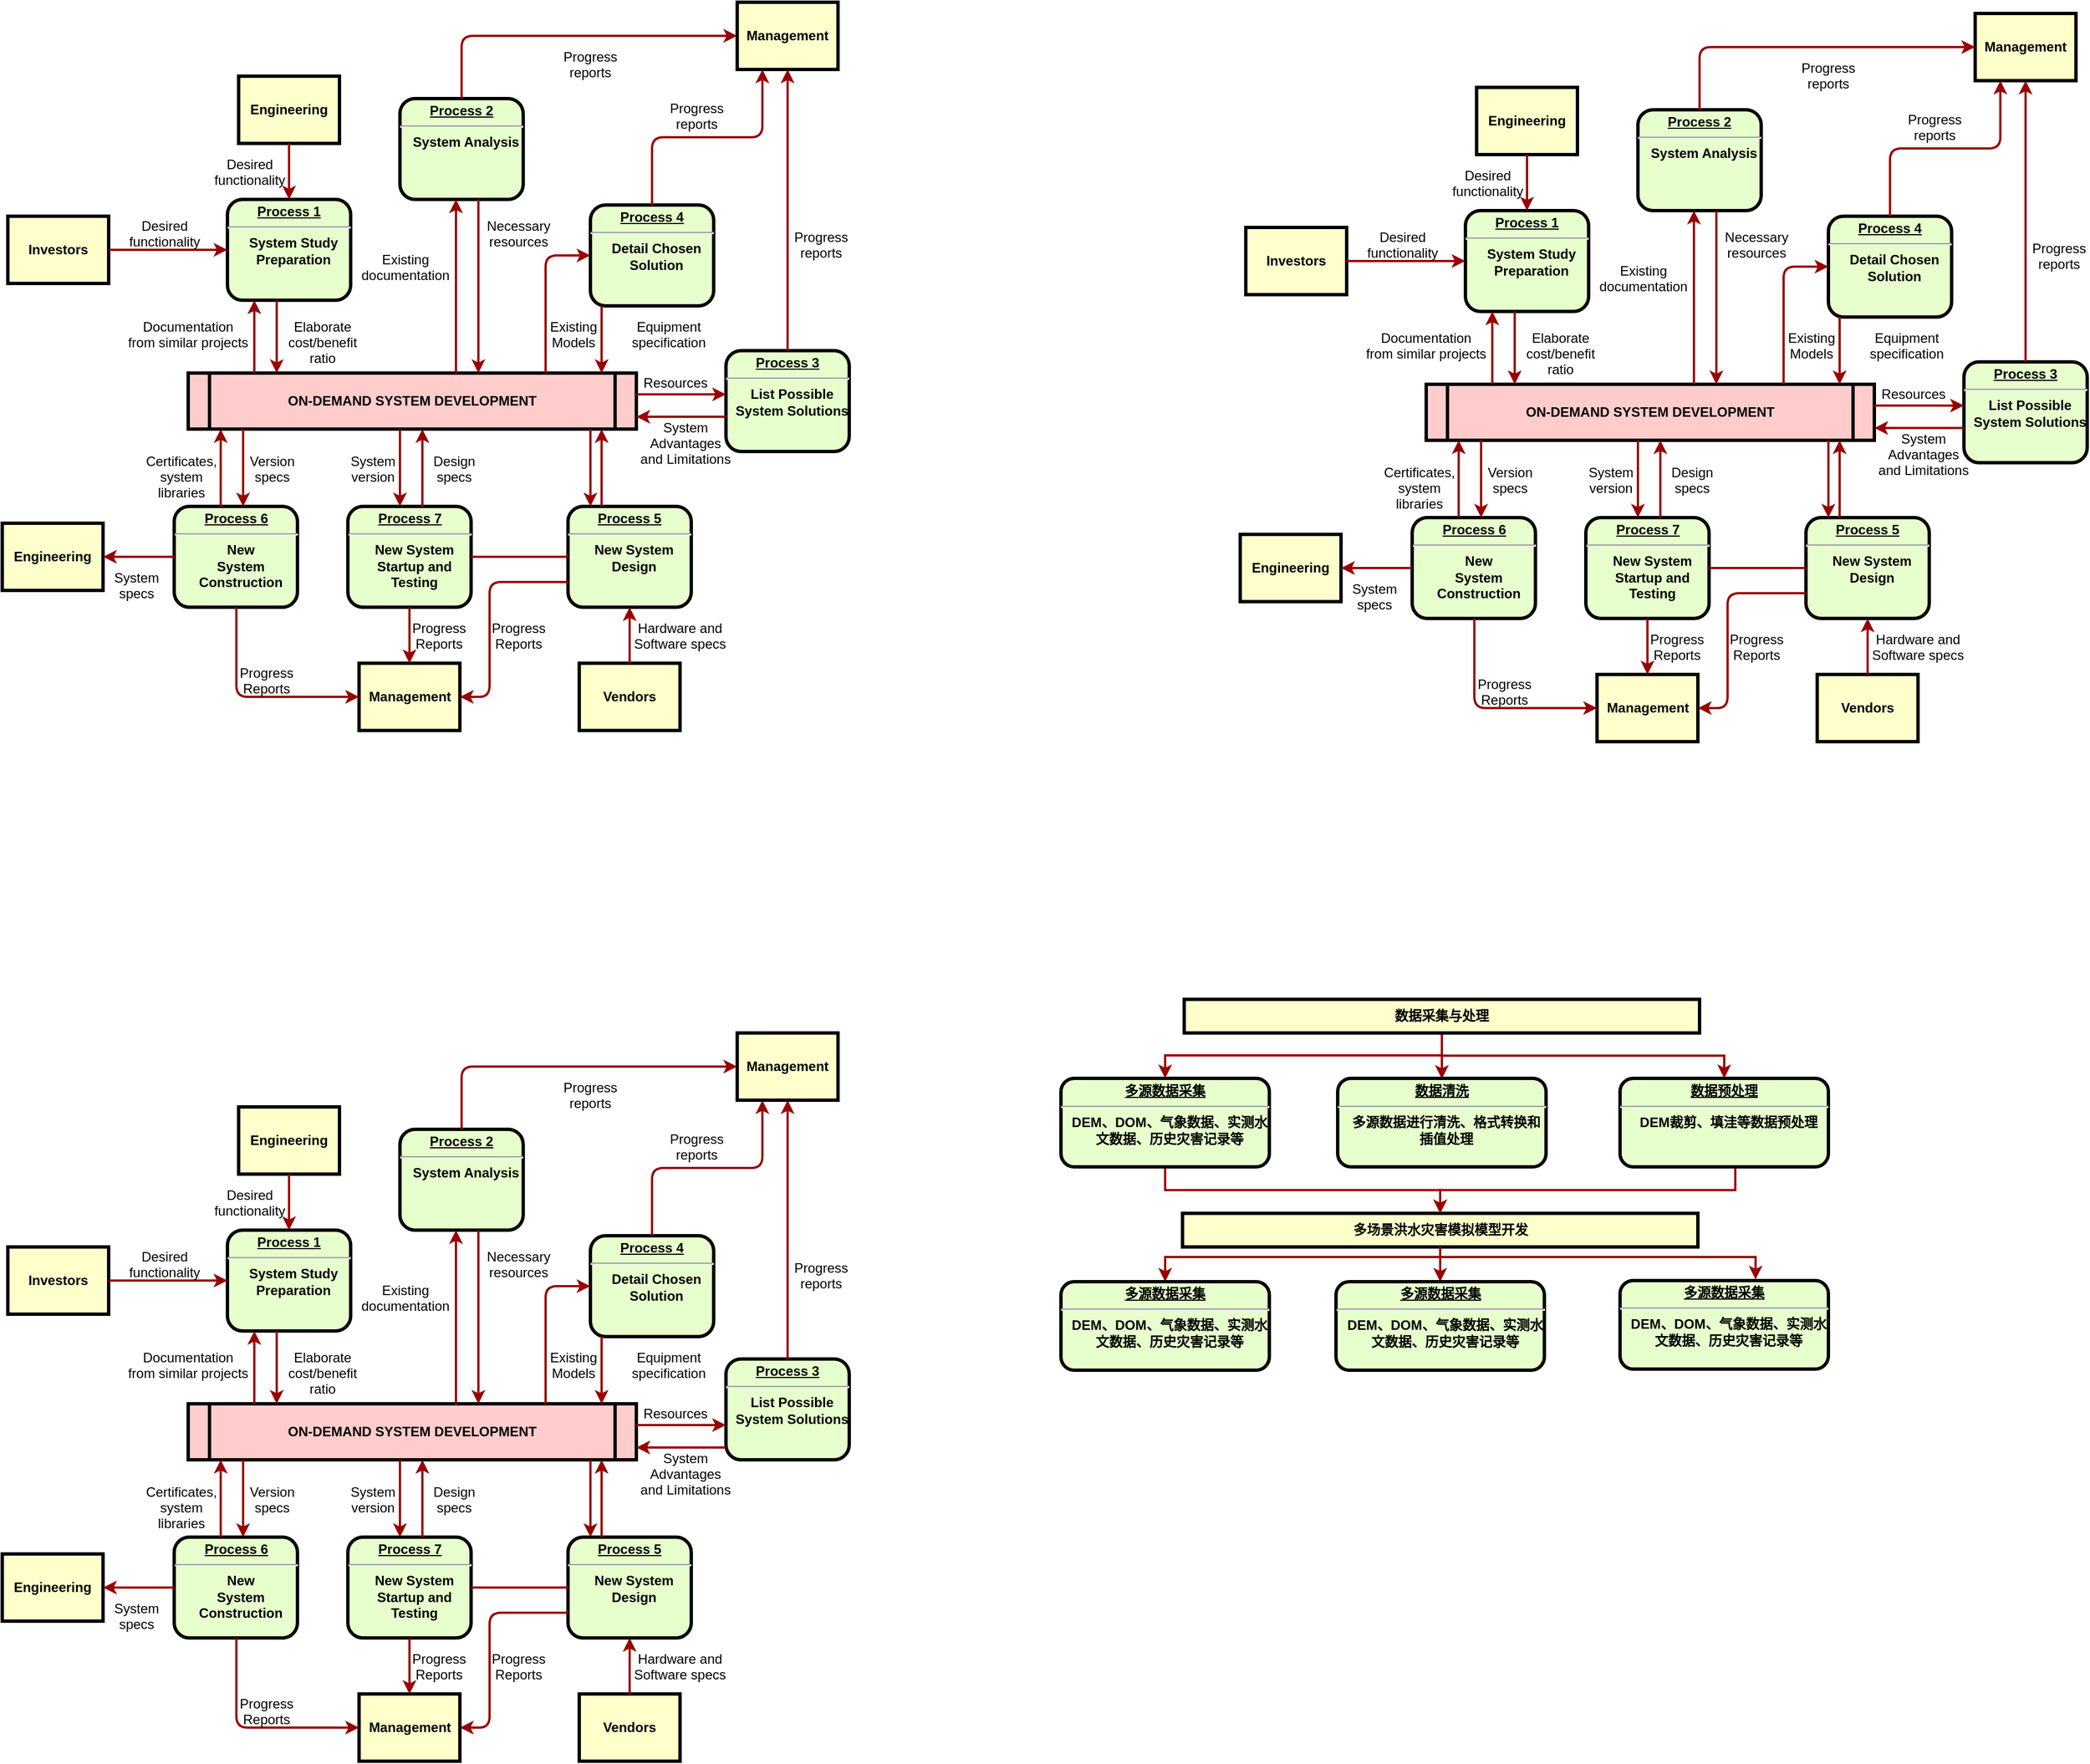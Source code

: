 <mxfile version="24.7.17">
  <diagram name="Page-1" id="c7558073-3199-34d8-9f00-42111426c3f3">
    <mxGraphModel dx="833" dy="522" grid="1" gridSize="10" guides="1" tooltips="1" connect="1" arrows="1" fold="1" page="1" pageScale="1" pageWidth="826" pageHeight="1169" background="none" math="0" shadow="0">
      <root>
        <mxCell id="0" />
        <mxCell id="1" parent="0" />
        <mxCell id="2" value="&lt;p style=&quot;margin: 0px; margin-top: 4px; text-align: center; text-decoration: underline;&quot;&gt;&lt;strong&gt;Process 1&lt;br /&gt;&lt;/strong&gt;&lt;/p&gt;&lt;hr /&gt;&lt;p style=&quot;margin: 0px; margin-left: 8px;&quot;&gt;System Study&lt;/p&gt;&lt;p style=&quot;margin: 0px; margin-left: 8px;&quot;&gt;Preparation&lt;/p&gt;" style="verticalAlign=middle;align=center;overflow=fill;fontSize=12;fontFamily=Helvetica;html=1;rounded=1;fontStyle=1;strokeWidth=3;fillColor=#E6FFCC" parent="1" vertex="1">
          <mxGeometry x="236" y="236" width="110" height="90" as="geometry" />
        </mxCell>
        <mxCell id="3" value="Engineering" style="whiteSpace=wrap;align=center;verticalAlign=middle;fontStyle=1;strokeWidth=3;fillColor=#FFFFCC" parent="1" vertex="1">
          <mxGeometry x="246" y="126" width="90" height="60" as="geometry" />
        </mxCell>
        <mxCell id="4" value="Investors" style="whiteSpace=wrap;align=center;verticalAlign=middle;fontStyle=1;strokeWidth=3;fillColor=#FFFFCC" parent="1" vertex="1">
          <mxGeometry x="40" y="251" width="90" height="60" as="geometry" />
        </mxCell>
        <mxCell id="5" value="ON-DEMAND SYSTEM DEVELOPMENT" style="shape=process;whiteSpace=wrap;align=center;verticalAlign=middle;size=0.048;fontStyle=1;strokeWidth=3;fillColor=#FFCCCC" parent="1" vertex="1">
          <mxGeometry x="201.0" y="391" width="400" height="50" as="geometry" />
        </mxCell>
        <mxCell id="6" value="&lt;p style=&quot;margin: 0px; margin-top: 4px; text-align: center; text-decoration: underline;&quot;&gt;&lt;strong&gt;Process 2&lt;br /&gt;&lt;/strong&gt;&lt;/p&gt;&lt;hr /&gt;&lt;p style=&quot;margin: 0px; margin-left: 8px;&quot;&gt;System Analysis&lt;/p&gt;" style="verticalAlign=middle;align=center;overflow=fill;fontSize=12;fontFamily=Helvetica;html=1;rounded=1;fontStyle=1;strokeWidth=3;fillColor=#E6FFCC" parent="1" vertex="1">
          <mxGeometry x="390" y="146" width="110" height="90" as="geometry" />
        </mxCell>
        <mxCell id="7" value="&lt;p style=&quot;margin: 0px; margin-top: 4px; text-align: center; text-decoration: underline;&quot;&gt;&lt;strong&gt;&lt;strong&gt;Process&lt;/strong&gt; 3&lt;br /&gt;&lt;/strong&gt;&lt;/p&gt;&lt;hr /&gt;&lt;p style=&quot;margin: 0px; margin-left: 8px;&quot;&gt;List Possible&lt;/p&gt;&lt;p style=&quot;margin: 0px; margin-left: 8px;&quot;&gt;System Solutions&lt;/p&gt;" style="verticalAlign=middle;align=center;overflow=fill;fontSize=12;fontFamily=Helvetica;html=1;rounded=1;fontStyle=1;strokeWidth=3;fillColor=#E6FFCC" parent="1" vertex="1">
          <mxGeometry x="681" y="371" width="110" height="90" as="geometry" />
        </mxCell>
        <mxCell id="8" value="&lt;p style=&quot;margin: 0px; margin-top: 4px; text-align: center; text-decoration: underline;&quot;&gt;&lt;strong&gt;&lt;strong&gt;Process&lt;/strong&gt; 4&lt;br /&gt;&lt;/strong&gt;&lt;/p&gt;&lt;hr /&gt;&lt;p style=&quot;margin: 0px; margin-left: 8px;&quot;&gt;Detail Chosen&lt;/p&gt;&lt;p style=&quot;margin: 0px; margin-left: 8px;&quot;&gt;Solution&lt;/p&gt;" style="verticalAlign=middle;align=center;overflow=fill;fontSize=12;fontFamily=Helvetica;html=1;rounded=1;fontStyle=1;strokeWidth=3;fillColor=#E6FFCC" parent="1" vertex="1">
          <mxGeometry x="560" y="241" width="110" height="90" as="geometry" />
        </mxCell>
        <mxCell id="9" value="&lt;p style=&quot;margin: 0px; margin-top: 4px; text-align: center; text-decoration: underline;&quot;&gt;&lt;strong&gt;&lt;strong&gt;Process&lt;/strong&gt; 5&lt;br /&gt;&lt;/strong&gt;&lt;/p&gt;&lt;hr /&gt;&lt;p style=&quot;margin: 0px; margin-left: 8px;&quot;&gt;New System&lt;/p&gt;&lt;p style=&quot;margin: 0px; margin-left: 8px;&quot;&gt;Design&lt;/p&gt;" style="verticalAlign=middle;align=center;overflow=fill;fontSize=12;fontFamily=Helvetica;html=1;rounded=1;fontStyle=1;strokeWidth=3;fillColor=#E6FFCC" parent="1" vertex="1">
          <mxGeometry x="540" y="510" width="110" height="90" as="geometry" />
        </mxCell>
        <mxCell id="10" value="&lt;p style=&quot;margin: 0px; margin-top: 4px; text-align: center; text-decoration: underline;&quot;&gt;&lt;strong&gt;&lt;strong&gt;Process&lt;/strong&gt; 6&lt;br /&gt;&lt;/strong&gt;&lt;/p&gt;&lt;hr /&gt;&lt;p style=&quot;margin: 0px; margin-left: 8px;&quot;&gt;New&lt;/p&gt;&lt;p style=&quot;margin: 0px; margin-left: 8px;&quot;&gt;System&lt;/p&gt;&lt;p style=&quot;margin: 0px; margin-left: 8px;&quot;&gt;Construction&lt;/p&gt;" style="verticalAlign=middle;align=center;overflow=fill;fontSize=12;fontFamily=Helvetica;html=1;rounded=1;fontStyle=1;strokeWidth=3;fillColor=#E6FFCC" parent="1" vertex="1">
          <mxGeometry x="188.5" y="510" width="110" height="90" as="geometry" />
        </mxCell>
        <mxCell id="12" value="Management" style="whiteSpace=wrap;align=center;verticalAlign=middle;fontStyle=1;strokeWidth=3;fillColor=#FFFFCC" parent="1" vertex="1">
          <mxGeometry x="691" y="60.0" width="90" height="60" as="geometry" />
        </mxCell>
        <mxCell id="13" value="Management" style="whiteSpace=wrap;align=center;verticalAlign=middle;fontStyle=1;strokeWidth=3;fillColor=#FFFFCC" parent="1" vertex="1">
          <mxGeometry x="353.5" y="650" width="90" height="60" as="geometry" />
        </mxCell>
        <mxCell id="14" value="Engineering" style="whiteSpace=wrap;align=center;verticalAlign=middle;fontStyle=1;strokeWidth=3;fillColor=#FFFFCC" parent="1" vertex="1">
          <mxGeometry x="35.0" y="525.0" width="90" height="60" as="geometry" />
        </mxCell>
        <mxCell id="15" value="Vendors" style="whiteSpace=wrap;align=center;verticalAlign=middle;fontStyle=1;strokeWidth=3;fillColor=#FFFFCC" parent="1" vertex="1">
          <mxGeometry x="550.0" y="650" width="90" height="60" as="geometry" />
        </mxCell>
        <mxCell id="36" value="" style="edgeStyle=none;noEdgeStyle=1;strokeColor=#990000;strokeWidth=2" parent="1" source="3" target="2" edge="1">
          <mxGeometry width="100" height="100" relative="1" as="geometry">
            <mxPoint x="20" y="250" as="sourcePoint" />
            <mxPoint x="120" y="150" as="targetPoint" />
          </mxGeometry>
        </mxCell>
        <mxCell id="37" value="" style="edgeStyle=none;noEdgeStyle=1;strokeColor=#990000;strokeWidth=2" parent="1" source="4" target="2" edge="1">
          <mxGeometry width="100" height="100" relative="1" as="geometry">
            <mxPoint x="280" y="190" as="sourcePoint" />
            <mxPoint x="380" y="90" as="targetPoint" />
          </mxGeometry>
        </mxCell>
        <mxCell id="11" value="&lt;p style=&quot;margin: 0px; margin-top: 4px; text-align: center; text-decoration: underline;&quot;&gt;&lt;strong&gt;&lt;strong&gt;Process&lt;/strong&gt; 7&lt;br /&gt;&lt;/strong&gt;&lt;/p&gt;&lt;hr /&gt;&lt;p style=&quot;margin: 0px; margin-left: 8px;&quot;&gt;New System&lt;/p&gt;&lt;p style=&quot;margin: 0px; margin-left: 8px;&quot;&gt;Startup and&lt;/p&gt;&lt;p style=&quot;margin: 0px; margin-left: 8px;&quot;&gt;Testing&lt;/p&gt;" style="verticalAlign=middle;align=center;overflow=fill;fontSize=12;fontFamily=Helvetica;html=1;rounded=1;fontStyle=1;strokeWidth=3;fillColor=#E6FFCC" parent="1" vertex="1">
          <mxGeometry x="343.5" y="510" width="110" height="90" as="geometry" />
        </mxCell>
        <mxCell id="51" value="" style="endArrow=none;noEdgeStyle=1;strokeColor=#990000;strokeWidth=2" parent="1" source="9" target="11" edge="1">
          <mxGeometry relative="1" as="geometry">
            <mxPoint x="205.008" y="481" as="sourcePoint" />
            <mxPoint x="400.328" y="650" as="targetPoint" />
          </mxGeometry>
        </mxCell>
        <mxCell id="52" value="Desired &#xa;functionality" style="text;spacingTop=-5;align=center" parent="1" vertex="1">
          <mxGeometry x="165" y="251" width="30" height="20" as="geometry" />
        </mxCell>
        <mxCell id="53" value="Desired &#xa;functionality" style="text;spacingTop=-5;align=center" parent="1" vertex="1">
          <mxGeometry x="241" y="196" width="30" height="20" as="geometry" />
        </mxCell>
        <mxCell id="54" value="Documentation&#xa;from similar projects" style="text;spacingTop=-5;align=center" parent="1" vertex="1">
          <mxGeometry x="186" y="341" width="30" height="20" as="geometry" />
        </mxCell>
        <mxCell id="55" value="" style="edgeStyle=elbowEdgeStyle;elbow=horizontal;strokeColor=#990000;strokeWidth=2" parent="1" source="5" target="2" edge="1">
          <mxGeometry width="100" height="100" relative="1" as="geometry">
            <mxPoint x="50" y="530" as="sourcePoint" />
            <mxPoint x="150" y="430" as="targetPoint" />
            <Array as="points">
              <mxPoint x="260" y="370" />
            </Array>
          </mxGeometry>
        </mxCell>
        <mxCell id="56" value="" style="edgeStyle=elbowEdgeStyle;elbow=horizontal;strokeColor=#990000;strokeWidth=2" parent="1" source="2" target="5" edge="1">
          <mxGeometry width="100" height="100" relative="1" as="geometry">
            <mxPoint x="50" y="500" as="sourcePoint" />
            <mxPoint x="150" y="400" as="targetPoint" />
            <Array as="points">
              <mxPoint x="280" y="360" />
            </Array>
          </mxGeometry>
        </mxCell>
        <mxCell id="57" value="Elaborate&#xa;cost/benefit&#xa;ratio" style="text;spacingTop=-5;align=center" parent="1" vertex="1">
          <mxGeometry x="306" y="341" width="30" height="20" as="geometry" />
        </mxCell>
        <mxCell id="58" value="" style="edgeStyle=elbowEdgeStyle;elbow=horizontal;strokeColor=#990000;strokeWidth=2" parent="1" source="5" target="6" edge="1">
          <mxGeometry width="100" height="100" relative="1" as="geometry">
            <mxPoint x="380" y="370" as="sourcePoint" />
            <mxPoint x="480" y="270" as="targetPoint" />
            <Array as="points">
              <mxPoint x="440" y="310" />
            </Array>
          </mxGeometry>
        </mxCell>
        <mxCell id="59" value="" style="edgeStyle=elbowEdgeStyle;elbow=horizontal;strokeColor=#990000;strokeWidth=2" parent="1" source="6" target="5" edge="1">
          <mxGeometry width="100" height="100" relative="1" as="geometry">
            <mxPoint x="350" y="370" as="sourcePoint" />
            <mxPoint x="450" y="270" as="targetPoint" />
            <Array as="points">
              <mxPoint x="460" y="320" />
            </Array>
          </mxGeometry>
        </mxCell>
        <mxCell id="60" value="Existing&#xa;documentation" style="text;spacingTop=-5;align=center" parent="1" vertex="1">
          <mxGeometry x="380.0" y="281.0" width="30" height="20" as="geometry" />
        </mxCell>
        <mxCell id="61" value="Necessary&#xa;resources" style="text;spacingTop=-5;align=center" parent="1" vertex="1">
          <mxGeometry x="481.0" y="251.0" width="30" height="20" as="geometry" />
        </mxCell>
        <mxCell id="62" value="Progress&#xa;reports" style="text;spacingTop=-5;align=center" parent="1" vertex="1">
          <mxGeometry x="545.0" y="100.0" width="30" height="20" as="geometry" />
        </mxCell>
        <mxCell id="63" value="Progress&#xa;reports" style="text;spacingTop=-5;align=center" parent="1" vertex="1">
          <mxGeometry x="640" y="146.0" width="30" height="20" as="geometry" />
        </mxCell>
        <mxCell id="64" value="Progress&#xa;reports" style="text;spacingTop=-5;align=center" parent="1" vertex="1">
          <mxGeometry x="751.0" y="261.0" width="30" height="20" as="geometry" />
        </mxCell>
        <mxCell id="65" value="" style="edgeStyle=elbowEdgeStyle;elbow=horizontal;strokeColor=#990000;strokeWidth=2" parent="1" source="6" target="12" edge="1">
          <mxGeometry width="100" height="100" relative="1" as="geometry">
            <mxPoint x="260" y="180.0" as="sourcePoint" />
            <mxPoint x="360" y="80.0" as="targetPoint" />
            <Array as="points">
              <mxPoint x="445" y="140" />
            </Array>
          </mxGeometry>
        </mxCell>
        <mxCell id="66" value="" style="edgeStyle=elbowEdgeStyle;elbow=vertical;entryX=0.25;entryY=1;strokeColor=#990000;strokeWidth=2" parent="1" source="8" target="12" edge="1">
          <mxGeometry width="100" height="100" relative="1" as="geometry">
            <mxPoint x="530" y="250" as="sourcePoint" />
            <mxPoint x="630" y="150" as="targetPoint" />
          </mxGeometry>
        </mxCell>
        <mxCell id="67" value="" style="edgeStyle=elbowEdgeStyle;elbow=horizontal;strokeColor=#990000;strokeWidth=2" parent="1" source="7" target="12" edge="1">
          <mxGeometry width="100" height="100" relative="1" as="geometry">
            <mxPoint x="660.0" y="360" as="sourcePoint" />
            <mxPoint x="760.0" y="260" as="targetPoint" />
          </mxGeometry>
        </mxCell>
        <mxCell id="68" value="" style="edgeStyle=elbowEdgeStyle;elbow=horizontal;strokeColor=#990000;strokeWidth=2" parent="1" source="8" target="5" edge="1">
          <mxGeometry width="100" height="100" relative="1" as="geometry">
            <mxPoint x="570" y="380" as="sourcePoint" />
            <mxPoint x="510" y="250" as="targetPoint" />
            <Array as="points">
              <mxPoint x="570" y="360" />
            </Array>
          </mxGeometry>
        </mxCell>
        <mxCell id="69" value="" style="edgeStyle=segmentEdgeStyle;strokeColor=#990000;strokeWidth=2" parent="1" source="5" target="8" edge="1">
          <mxGeometry width="100" height="100" relative="1" as="geometry">
            <mxPoint x="340" y="360" as="sourcePoint" />
            <mxPoint x="440" y="260" as="targetPoint" />
            <Array as="points">
              <mxPoint x="520" y="286" />
            </Array>
          </mxGeometry>
        </mxCell>
        <mxCell id="70" value="Existing&#xa;Models" style="text;spacingTop=-5;align=center" parent="1" vertex="1">
          <mxGeometry x="530.0" y="341.0" width="30" height="20" as="geometry" />
        </mxCell>
        <mxCell id="71" value="Equipment&#xa;specification" style="text;spacingTop=-5;align=center" parent="1" vertex="1">
          <mxGeometry x="615" y="341" width="30" height="20" as="geometry" />
        </mxCell>
        <mxCell id="72" value="" style="edgeStyle=elbowEdgeStyle;elbow=vertical;strokeColor=#990000;strokeWidth=2" parent="1" source="5" target="7" edge="1">
          <mxGeometry width="100" height="100" relative="1" as="geometry">
            <mxPoint x="500" y="500" as="sourcePoint" />
            <mxPoint x="600" y="400" as="targetPoint" />
            <Array as="points">
              <mxPoint x="650" y="410" />
            </Array>
          </mxGeometry>
        </mxCell>
        <mxCell id="73" value="" style="edgeStyle=elbowEdgeStyle;elbow=vertical;strokeColor=#990000;strokeWidth=2" parent="1" source="7" target="5" edge="1">
          <mxGeometry width="100" height="100" relative="1" as="geometry">
            <mxPoint x="460" y="500" as="sourcePoint" />
            <mxPoint x="560" y="400" as="targetPoint" />
            <Array as="points">
              <mxPoint x="650" y="430" />
            </Array>
          </mxGeometry>
        </mxCell>
        <mxCell id="74" value="Resources" style="text;spacingTop=-5;align=center" parent="1" vertex="1">
          <mxGeometry x="621" y="391.0" width="30" height="20" as="geometry" />
        </mxCell>
        <mxCell id="75" value="System &#xa;Advantages &#xa;and Limitations" style="text;spacingTop=-5;align=center" parent="1" vertex="1">
          <mxGeometry x="630" y="431.0" width="30" height="20" as="geometry" />
        </mxCell>
        <mxCell id="76" value="" style="edgeStyle=elbowEdgeStyle;elbow=horizontal;strokeColor=#990000;strokeWidth=2" parent="1" source="9" target="5" edge="1">
          <mxGeometry width="100" height="100" relative="1" as="geometry">
            <mxPoint x="420" y="580" as="sourcePoint" />
            <mxPoint x="520" y="480" as="targetPoint" />
            <Array as="points">
              <mxPoint x="570" y="470" />
            </Array>
          </mxGeometry>
        </mxCell>
        <mxCell id="77" value="" style="edgeStyle=elbowEdgeStyle;elbow=horizontal;strokeColor=#990000;strokeWidth=2" parent="1" source="5" target="9" edge="1">
          <mxGeometry width="100" height="100" relative="1" as="geometry">
            <mxPoint x="400" y="590" as="sourcePoint" />
            <mxPoint x="500" y="490" as="targetPoint" />
            <Array as="points">
              <mxPoint x="560" y="480" />
            </Array>
          </mxGeometry>
        </mxCell>
        <mxCell id="78" value="" style="edgeStyle=elbowEdgeStyle;elbow=horizontal;strokeColor=#990000;strokeWidth=2" parent="1" source="15" target="9" edge="1">
          <mxGeometry width="100" height="100" relative="1" as="geometry">
            <mxPoint x="430" y="700" as="sourcePoint" />
            <mxPoint x="530" y="600" as="targetPoint" />
          </mxGeometry>
        </mxCell>
        <mxCell id="79" value="Hardware and&#xa;Software specs" style="text;spacingTop=-5;align=center" parent="1" vertex="1">
          <mxGeometry x="625" y="610" width="30" height="20" as="geometry" />
        </mxCell>
        <mxCell id="81" value="" style="edgeStyle=elbowEdgeStyle;elbow=horizontal;exitX=0;exitY=0.75;strokeColor=#990000;strokeWidth=2" parent="1" source="9" target="13" edge="1">
          <mxGeometry width="100" height="100" relative="1" as="geometry">
            <mxPoint x="420" y="730" as="sourcePoint" />
            <mxPoint x="520" y="630" as="targetPoint" />
            <Array as="points">
              <mxPoint x="470" y="630" />
            </Array>
          </mxGeometry>
        </mxCell>
        <mxCell id="82" value="Progress&#xa;Reports" style="text;spacingTop=-5;align=center" parent="1" vertex="1">
          <mxGeometry x="481.0" y="610.0" width="30" height="20" as="geometry" />
        </mxCell>
        <mxCell id="83" value="" style="edgeStyle=elbowEdgeStyle;elbow=horizontal;strokeColor=#990000;strokeWidth=2" parent="1" source="11" target="13" edge="1">
          <mxGeometry width="100" height="100" relative="1" as="geometry">
            <mxPoint x="200" y="660.0" as="sourcePoint" />
            <mxPoint x="230.0" y="650" as="targetPoint" />
          </mxGeometry>
        </mxCell>
        <mxCell id="84" value="Progress&#xa;Reports" style="text;spacingTop=-5;align=center" parent="1" vertex="1">
          <mxGeometry x="410.0" y="610.0" width="30" height="20" as="geometry" />
        </mxCell>
        <mxCell id="85" value="" style="edgeStyle=elbowEdgeStyle;elbow=horizontal;strokeColor=#990000;strokeWidth=2" parent="1" source="10" target="13" edge="1">
          <mxGeometry width="100" height="100" relative="1" as="geometry">
            <mxPoint x="130.0" y="740" as="sourcePoint" />
            <mxPoint x="230.0" y="640" as="targetPoint" />
            <Array as="points">
              <mxPoint x="244" y="630" />
            </Array>
          </mxGeometry>
        </mxCell>
        <mxCell id="86" value="Progress&#xa;Reports" style="text;spacingTop=-5;align=center" parent="1" vertex="1">
          <mxGeometry x="256.0" y="650.0" width="30" height="20" as="geometry" />
        </mxCell>
        <mxCell id="87" value="" style="edgeStyle=elbowEdgeStyle;elbow=vertical;strokeColor=#990000;strokeWidth=2" parent="1" source="10" target="14" edge="1">
          <mxGeometry width="100" height="100" relative="1" as="geometry">
            <mxPoint x="70" y="740" as="sourcePoint" />
            <mxPoint x="170" y="640" as="targetPoint" />
          </mxGeometry>
        </mxCell>
        <mxCell id="88" value="" style="edgeStyle=elbowEdgeStyle;elbow=horizontal;strokeColor=#990000;strokeWidth=2" parent="1" source="5" target="11" edge="1">
          <mxGeometry width="100" height="100" relative="1" as="geometry">
            <mxPoint x="50" y="500" as="sourcePoint" />
            <mxPoint x="150" y="400" as="targetPoint" />
            <Array as="points">
              <mxPoint x="390" y="470" />
            </Array>
          </mxGeometry>
        </mxCell>
        <mxCell id="89" value="" style="edgeStyle=elbowEdgeStyle;elbow=horizontal;strokeColor=#990000;strokeWidth=2" parent="1" source="11" target="5" edge="1">
          <mxGeometry width="100" height="100" relative="1" as="geometry">
            <mxPoint x="60.0" y="510" as="sourcePoint" />
            <mxPoint x="160.0" y="410" as="targetPoint" />
            <Array as="points">
              <mxPoint x="410" y="470" />
            </Array>
          </mxGeometry>
        </mxCell>
        <mxCell id="90" value="Version&#xa;specs" style="text;spacingTop=-5;align=center" parent="1" vertex="1">
          <mxGeometry x="261" y="461" width="30" height="20" as="geometry" />
        </mxCell>
        <mxCell id="91" value="Certificates,&#xa;system&#xa;libraries" style="text;spacingTop=-5;align=center" parent="1" vertex="1">
          <mxGeometry x="180" y="461.0" width="30" height="20" as="geometry" />
        </mxCell>
        <mxCell id="92" value="" style="edgeStyle=elbowEdgeStyle;elbow=horizontal;strokeColor=#990000;strokeWidth=2" parent="1" source="5" target="10" edge="1">
          <mxGeometry width="100" height="100" relative="1" as="geometry">
            <mxPoint x="30.0" y="500" as="sourcePoint" />
            <mxPoint x="130.0" y="400" as="targetPoint" />
            <Array as="points">
              <mxPoint x="250" y="470" />
            </Array>
          </mxGeometry>
        </mxCell>
        <mxCell id="93" value="" style="edgeStyle=elbowEdgeStyle;elbow=horizontal;strokeColor=#990000;strokeWidth=2" parent="1" source="10" target="5" edge="1">
          <mxGeometry width="100" height="100" relative="1" as="geometry">
            <mxPoint x="40" y="510" as="sourcePoint" />
            <mxPoint x="140" y="410" as="targetPoint" />
            <Array as="points">
              <mxPoint x="230" y="470" />
            </Array>
          </mxGeometry>
        </mxCell>
        <mxCell id="94" value="System&#xa;specs" style="text;spacingTop=-5;align=center" parent="1" vertex="1">
          <mxGeometry x="140.0" y="565.0" width="30" height="20" as="geometry" />
        </mxCell>
        <mxCell id="95" value="Design&#xa;specs" style="text;spacingTop=-5;align=center" parent="1" vertex="1">
          <mxGeometry x="423.5" y="461.0" width="30" height="20" as="geometry" />
        </mxCell>
        <mxCell id="96" value="System&#xa;version" style="text;spacingTop=-5;align=center" parent="1" vertex="1">
          <mxGeometry x="351.0" y="461" width="30" height="20" as="geometry" />
        </mxCell>
        <mxCell id="LLdFJ3ch-zDl9OM_hBJ1-157" value="&lt;p style=&quot;margin: 0px; margin-top: 4px; text-align: center; text-decoration: underline;&quot;&gt;&lt;strong&gt;Process 1&lt;br /&gt;&lt;/strong&gt;&lt;/p&gt;&lt;hr /&gt;&lt;p style=&quot;margin: 0px; margin-left: 8px;&quot;&gt;System Study&lt;/p&gt;&lt;p style=&quot;margin: 0px; margin-left: 8px;&quot;&gt;Preparation&lt;/p&gt;" style="verticalAlign=middle;align=center;overflow=fill;fontSize=12;fontFamily=Helvetica;html=1;rounded=1;fontStyle=1;strokeWidth=3;fillColor=#E6FFCC" vertex="1" parent="1">
          <mxGeometry x="1341" y="246" width="110" height="90" as="geometry" />
        </mxCell>
        <mxCell id="LLdFJ3ch-zDl9OM_hBJ1-158" value="Engineering" style="whiteSpace=wrap;align=center;verticalAlign=middle;fontStyle=1;strokeWidth=3;fillColor=#FFFFCC" vertex="1" parent="1">
          <mxGeometry x="1351" y="136" width="90" height="60" as="geometry" />
        </mxCell>
        <mxCell id="LLdFJ3ch-zDl9OM_hBJ1-159" value="Investors" style="whiteSpace=wrap;align=center;verticalAlign=middle;fontStyle=1;strokeWidth=3;fillColor=#FFFFCC" vertex="1" parent="1">
          <mxGeometry x="1145" y="261" width="90" height="60" as="geometry" />
        </mxCell>
        <mxCell id="LLdFJ3ch-zDl9OM_hBJ1-160" value="ON-DEMAND SYSTEM DEVELOPMENT" style="shape=process;whiteSpace=wrap;align=center;verticalAlign=middle;size=0.048;fontStyle=1;strokeWidth=3;fillColor=#FFCCCC" vertex="1" parent="1">
          <mxGeometry x="1306" y="401" width="400" height="50" as="geometry" />
        </mxCell>
        <mxCell id="LLdFJ3ch-zDl9OM_hBJ1-161" value="&lt;p style=&quot;margin: 0px; margin-top: 4px; text-align: center; text-decoration: underline;&quot;&gt;&lt;strong&gt;Process 2&lt;br /&gt;&lt;/strong&gt;&lt;/p&gt;&lt;hr /&gt;&lt;p style=&quot;margin: 0px; margin-left: 8px;&quot;&gt;System Analysis&lt;/p&gt;" style="verticalAlign=middle;align=center;overflow=fill;fontSize=12;fontFamily=Helvetica;html=1;rounded=1;fontStyle=1;strokeWidth=3;fillColor=#E6FFCC" vertex="1" parent="1">
          <mxGeometry x="1495" y="156" width="110" height="90" as="geometry" />
        </mxCell>
        <mxCell id="LLdFJ3ch-zDl9OM_hBJ1-162" value="&lt;p style=&quot;margin: 0px; margin-top: 4px; text-align: center; text-decoration: underline;&quot;&gt;&lt;strong&gt;&lt;strong&gt;Process&lt;/strong&gt; 3&lt;br /&gt;&lt;/strong&gt;&lt;/p&gt;&lt;hr /&gt;&lt;p style=&quot;margin: 0px; margin-left: 8px;&quot;&gt;List Possible&lt;/p&gt;&lt;p style=&quot;margin: 0px; margin-left: 8px;&quot;&gt;System Solutions&lt;/p&gt;" style="verticalAlign=middle;align=center;overflow=fill;fontSize=12;fontFamily=Helvetica;html=1;rounded=1;fontStyle=1;strokeWidth=3;fillColor=#E6FFCC" vertex="1" parent="1">
          <mxGeometry x="1786" y="381" width="110" height="90" as="geometry" />
        </mxCell>
        <mxCell id="LLdFJ3ch-zDl9OM_hBJ1-163" value="&lt;p style=&quot;margin: 0px; margin-top: 4px; text-align: center; text-decoration: underline;&quot;&gt;&lt;strong&gt;&lt;strong&gt;Process&lt;/strong&gt; 4&lt;br /&gt;&lt;/strong&gt;&lt;/p&gt;&lt;hr /&gt;&lt;p style=&quot;margin: 0px; margin-left: 8px;&quot;&gt;Detail Chosen&lt;/p&gt;&lt;p style=&quot;margin: 0px; margin-left: 8px;&quot;&gt;Solution&lt;/p&gt;" style="verticalAlign=middle;align=center;overflow=fill;fontSize=12;fontFamily=Helvetica;html=1;rounded=1;fontStyle=1;strokeWidth=3;fillColor=#E6FFCC" vertex="1" parent="1">
          <mxGeometry x="1665" y="251" width="110" height="90" as="geometry" />
        </mxCell>
        <mxCell id="LLdFJ3ch-zDl9OM_hBJ1-164" value="&lt;p style=&quot;margin: 0px; margin-top: 4px; text-align: center; text-decoration: underline;&quot;&gt;&lt;strong&gt;&lt;strong&gt;Process&lt;/strong&gt; 5&lt;br /&gt;&lt;/strong&gt;&lt;/p&gt;&lt;hr /&gt;&lt;p style=&quot;margin: 0px; margin-left: 8px;&quot;&gt;New System&lt;/p&gt;&lt;p style=&quot;margin: 0px; margin-left: 8px;&quot;&gt;Design&lt;/p&gt;" style="verticalAlign=middle;align=center;overflow=fill;fontSize=12;fontFamily=Helvetica;html=1;rounded=1;fontStyle=1;strokeWidth=3;fillColor=#E6FFCC" vertex="1" parent="1">
          <mxGeometry x="1645" y="520" width="110" height="90" as="geometry" />
        </mxCell>
        <mxCell id="LLdFJ3ch-zDl9OM_hBJ1-165" value="&lt;p style=&quot;margin: 0px; margin-top: 4px; text-align: center; text-decoration: underline;&quot;&gt;&lt;strong&gt;&lt;strong&gt;Process&lt;/strong&gt; 6&lt;br /&gt;&lt;/strong&gt;&lt;/p&gt;&lt;hr /&gt;&lt;p style=&quot;margin: 0px; margin-left: 8px;&quot;&gt;New&lt;/p&gt;&lt;p style=&quot;margin: 0px; margin-left: 8px;&quot;&gt;System&lt;/p&gt;&lt;p style=&quot;margin: 0px; margin-left: 8px;&quot;&gt;Construction&lt;/p&gt;" style="verticalAlign=middle;align=center;overflow=fill;fontSize=12;fontFamily=Helvetica;html=1;rounded=1;fontStyle=1;strokeWidth=3;fillColor=#E6FFCC" vertex="1" parent="1">
          <mxGeometry x="1293.5" y="520" width="110" height="90" as="geometry" />
        </mxCell>
        <mxCell id="LLdFJ3ch-zDl9OM_hBJ1-166" value="Management" style="whiteSpace=wrap;align=center;verticalAlign=middle;fontStyle=1;strokeWidth=3;fillColor=#FFFFCC" vertex="1" parent="1">
          <mxGeometry x="1796" y="70.0" width="90" height="60" as="geometry" />
        </mxCell>
        <mxCell id="LLdFJ3ch-zDl9OM_hBJ1-167" value="Management" style="whiteSpace=wrap;align=center;verticalAlign=middle;fontStyle=1;strokeWidth=3;fillColor=#FFFFCC" vertex="1" parent="1">
          <mxGeometry x="1458.5" y="660" width="90" height="60" as="geometry" />
        </mxCell>
        <mxCell id="LLdFJ3ch-zDl9OM_hBJ1-168" value="Engineering" style="whiteSpace=wrap;align=center;verticalAlign=middle;fontStyle=1;strokeWidth=3;fillColor=#FFFFCC" vertex="1" parent="1">
          <mxGeometry x="1140" y="535.0" width="90" height="60" as="geometry" />
        </mxCell>
        <mxCell id="LLdFJ3ch-zDl9OM_hBJ1-169" value="Vendors" style="whiteSpace=wrap;align=center;verticalAlign=middle;fontStyle=1;strokeWidth=3;fillColor=#FFFFCC" vertex="1" parent="1">
          <mxGeometry x="1655" y="660" width="90" height="60" as="geometry" />
        </mxCell>
        <mxCell id="LLdFJ3ch-zDl9OM_hBJ1-170" value="" style="edgeStyle=none;noEdgeStyle=1;strokeColor=#990000;strokeWidth=2" edge="1" parent="1" source="LLdFJ3ch-zDl9OM_hBJ1-158" target="LLdFJ3ch-zDl9OM_hBJ1-157">
          <mxGeometry width="100" height="100" relative="1" as="geometry">
            <mxPoint x="1125" y="260" as="sourcePoint" />
            <mxPoint x="1225" y="160" as="targetPoint" />
          </mxGeometry>
        </mxCell>
        <mxCell id="LLdFJ3ch-zDl9OM_hBJ1-171" value="" style="edgeStyle=none;noEdgeStyle=1;strokeColor=#990000;strokeWidth=2" edge="1" parent="1" source="LLdFJ3ch-zDl9OM_hBJ1-159" target="LLdFJ3ch-zDl9OM_hBJ1-157">
          <mxGeometry width="100" height="100" relative="1" as="geometry">
            <mxPoint x="1385" y="200" as="sourcePoint" />
            <mxPoint x="1485" y="100" as="targetPoint" />
          </mxGeometry>
        </mxCell>
        <mxCell id="LLdFJ3ch-zDl9OM_hBJ1-172" value="&lt;p style=&quot;margin: 0px; margin-top: 4px; text-align: center; text-decoration: underline;&quot;&gt;&lt;strong&gt;&lt;strong&gt;Process&lt;/strong&gt; 7&lt;br /&gt;&lt;/strong&gt;&lt;/p&gt;&lt;hr /&gt;&lt;p style=&quot;margin: 0px; margin-left: 8px;&quot;&gt;New System&lt;/p&gt;&lt;p style=&quot;margin: 0px; margin-left: 8px;&quot;&gt;Startup and&lt;/p&gt;&lt;p style=&quot;margin: 0px; margin-left: 8px;&quot;&gt;Testing&lt;/p&gt;" style="verticalAlign=middle;align=center;overflow=fill;fontSize=12;fontFamily=Helvetica;html=1;rounded=1;fontStyle=1;strokeWidth=3;fillColor=#E6FFCC" vertex="1" parent="1">
          <mxGeometry x="1448.5" y="520" width="110" height="90" as="geometry" />
        </mxCell>
        <mxCell id="LLdFJ3ch-zDl9OM_hBJ1-173" value="" style="endArrow=none;noEdgeStyle=1;strokeColor=#990000;strokeWidth=2" edge="1" parent="1" source="LLdFJ3ch-zDl9OM_hBJ1-164" target="LLdFJ3ch-zDl9OM_hBJ1-172">
          <mxGeometry relative="1" as="geometry">
            <mxPoint x="1310.008" y="491" as="sourcePoint" />
            <mxPoint x="1505.328" y="660" as="targetPoint" />
          </mxGeometry>
        </mxCell>
        <mxCell id="LLdFJ3ch-zDl9OM_hBJ1-174" value="Desired &#xa;functionality" style="text;spacingTop=-5;align=center" vertex="1" parent="1">
          <mxGeometry x="1270" y="261" width="30" height="20" as="geometry" />
        </mxCell>
        <mxCell id="LLdFJ3ch-zDl9OM_hBJ1-175" value="Desired &#xa;functionality" style="text;spacingTop=-5;align=center" vertex="1" parent="1">
          <mxGeometry x="1346" y="206" width="30" height="20" as="geometry" />
        </mxCell>
        <mxCell id="LLdFJ3ch-zDl9OM_hBJ1-176" value="Documentation&#xa;from similar projects" style="text;spacingTop=-5;align=center" vertex="1" parent="1">
          <mxGeometry x="1291" y="351" width="30" height="20" as="geometry" />
        </mxCell>
        <mxCell id="LLdFJ3ch-zDl9OM_hBJ1-177" value="" style="edgeStyle=elbowEdgeStyle;elbow=horizontal;strokeColor=#990000;strokeWidth=2" edge="1" parent="1" source="LLdFJ3ch-zDl9OM_hBJ1-160" target="LLdFJ3ch-zDl9OM_hBJ1-157">
          <mxGeometry width="100" height="100" relative="1" as="geometry">
            <mxPoint x="1155" y="540" as="sourcePoint" />
            <mxPoint x="1255" y="440" as="targetPoint" />
            <Array as="points">
              <mxPoint x="1365" y="380" />
            </Array>
          </mxGeometry>
        </mxCell>
        <mxCell id="LLdFJ3ch-zDl9OM_hBJ1-178" value="" style="edgeStyle=elbowEdgeStyle;elbow=horizontal;strokeColor=#990000;strokeWidth=2" edge="1" parent="1" source="LLdFJ3ch-zDl9OM_hBJ1-157" target="LLdFJ3ch-zDl9OM_hBJ1-160">
          <mxGeometry width="100" height="100" relative="1" as="geometry">
            <mxPoint x="1155" y="510" as="sourcePoint" />
            <mxPoint x="1255" y="410" as="targetPoint" />
            <Array as="points">
              <mxPoint x="1385" y="370" />
            </Array>
          </mxGeometry>
        </mxCell>
        <mxCell id="LLdFJ3ch-zDl9OM_hBJ1-179" value="Elaborate&#xa;cost/benefit&#xa;ratio" style="text;spacingTop=-5;align=center" vertex="1" parent="1">
          <mxGeometry x="1411" y="351" width="30" height="20" as="geometry" />
        </mxCell>
        <mxCell id="LLdFJ3ch-zDl9OM_hBJ1-180" value="" style="edgeStyle=elbowEdgeStyle;elbow=horizontal;strokeColor=#990000;strokeWidth=2" edge="1" parent="1" source="LLdFJ3ch-zDl9OM_hBJ1-160" target="LLdFJ3ch-zDl9OM_hBJ1-161">
          <mxGeometry width="100" height="100" relative="1" as="geometry">
            <mxPoint x="1485" y="380" as="sourcePoint" />
            <mxPoint x="1585" y="280" as="targetPoint" />
            <Array as="points">
              <mxPoint x="1545" y="320" />
            </Array>
          </mxGeometry>
        </mxCell>
        <mxCell id="LLdFJ3ch-zDl9OM_hBJ1-181" value="" style="edgeStyle=elbowEdgeStyle;elbow=horizontal;strokeColor=#990000;strokeWidth=2" edge="1" parent="1" source="LLdFJ3ch-zDl9OM_hBJ1-161" target="LLdFJ3ch-zDl9OM_hBJ1-160">
          <mxGeometry width="100" height="100" relative="1" as="geometry">
            <mxPoint x="1455" y="380" as="sourcePoint" />
            <mxPoint x="1555" y="280" as="targetPoint" />
            <Array as="points">
              <mxPoint x="1565" y="330" />
            </Array>
          </mxGeometry>
        </mxCell>
        <mxCell id="LLdFJ3ch-zDl9OM_hBJ1-182" value="Existing&#xa;documentation" style="text;spacingTop=-5;align=center" vertex="1" parent="1">
          <mxGeometry x="1485" y="291.0" width="30" height="20" as="geometry" />
        </mxCell>
        <mxCell id="LLdFJ3ch-zDl9OM_hBJ1-183" value="Necessary&#xa;resources" style="text;spacingTop=-5;align=center" vertex="1" parent="1">
          <mxGeometry x="1586.0" y="261.0" width="30" height="20" as="geometry" />
        </mxCell>
        <mxCell id="LLdFJ3ch-zDl9OM_hBJ1-184" value="Progress&#xa;reports" style="text;spacingTop=-5;align=center" vertex="1" parent="1">
          <mxGeometry x="1650" y="110.0" width="30" height="20" as="geometry" />
        </mxCell>
        <mxCell id="LLdFJ3ch-zDl9OM_hBJ1-185" value="Progress&#xa;reports" style="text;spacingTop=-5;align=center" vertex="1" parent="1">
          <mxGeometry x="1745" y="156.0" width="30" height="20" as="geometry" />
        </mxCell>
        <mxCell id="LLdFJ3ch-zDl9OM_hBJ1-186" value="Progress&#xa;reports" style="text;spacingTop=-5;align=center" vertex="1" parent="1">
          <mxGeometry x="1856" y="271.0" width="30" height="20" as="geometry" />
        </mxCell>
        <mxCell id="LLdFJ3ch-zDl9OM_hBJ1-187" value="" style="edgeStyle=elbowEdgeStyle;elbow=horizontal;strokeColor=#990000;strokeWidth=2" edge="1" parent="1" source="LLdFJ3ch-zDl9OM_hBJ1-161" target="LLdFJ3ch-zDl9OM_hBJ1-166">
          <mxGeometry width="100" height="100" relative="1" as="geometry">
            <mxPoint x="1365" y="190.0" as="sourcePoint" />
            <mxPoint x="1465" y="90.0" as="targetPoint" />
            <Array as="points">
              <mxPoint x="1550" y="150" />
            </Array>
          </mxGeometry>
        </mxCell>
        <mxCell id="LLdFJ3ch-zDl9OM_hBJ1-188" value="" style="edgeStyle=elbowEdgeStyle;elbow=vertical;entryX=0.25;entryY=1;strokeColor=#990000;strokeWidth=2" edge="1" parent="1" source="LLdFJ3ch-zDl9OM_hBJ1-163" target="LLdFJ3ch-zDl9OM_hBJ1-166">
          <mxGeometry width="100" height="100" relative="1" as="geometry">
            <mxPoint x="1635" y="260" as="sourcePoint" />
            <mxPoint x="1735" y="160" as="targetPoint" />
          </mxGeometry>
        </mxCell>
        <mxCell id="LLdFJ3ch-zDl9OM_hBJ1-189" value="" style="edgeStyle=elbowEdgeStyle;elbow=horizontal;strokeColor=#990000;strokeWidth=2" edge="1" parent="1" source="LLdFJ3ch-zDl9OM_hBJ1-162" target="LLdFJ3ch-zDl9OM_hBJ1-166">
          <mxGeometry width="100" height="100" relative="1" as="geometry">
            <mxPoint x="1765.0" y="370" as="sourcePoint" />
            <mxPoint x="1865.0" y="270" as="targetPoint" />
          </mxGeometry>
        </mxCell>
        <mxCell id="LLdFJ3ch-zDl9OM_hBJ1-190" value="" style="edgeStyle=elbowEdgeStyle;elbow=horizontal;strokeColor=#990000;strokeWidth=2" edge="1" parent="1" source="LLdFJ3ch-zDl9OM_hBJ1-163" target="LLdFJ3ch-zDl9OM_hBJ1-160">
          <mxGeometry width="100" height="100" relative="1" as="geometry">
            <mxPoint x="1675" y="390" as="sourcePoint" />
            <mxPoint x="1615" y="260" as="targetPoint" />
            <Array as="points">
              <mxPoint x="1675" y="370" />
            </Array>
          </mxGeometry>
        </mxCell>
        <mxCell id="LLdFJ3ch-zDl9OM_hBJ1-191" value="" style="edgeStyle=segmentEdgeStyle;strokeColor=#990000;strokeWidth=2" edge="1" parent="1" source="LLdFJ3ch-zDl9OM_hBJ1-160" target="LLdFJ3ch-zDl9OM_hBJ1-163">
          <mxGeometry width="100" height="100" relative="1" as="geometry">
            <mxPoint x="1445" y="370" as="sourcePoint" />
            <mxPoint x="1545" y="270" as="targetPoint" />
            <Array as="points">
              <mxPoint x="1625" y="296" />
            </Array>
          </mxGeometry>
        </mxCell>
        <mxCell id="LLdFJ3ch-zDl9OM_hBJ1-192" value="Existing&#xa;Models" style="text;spacingTop=-5;align=center" vertex="1" parent="1">
          <mxGeometry x="1635.0" y="351.0" width="30" height="20" as="geometry" />
        </mxCell>
        <mxCell id="LLdFJ3ch-zDl9OM_hBJ1-193" value="Equipment&#xa;specification" style="text;spacingTop=-5;align=center" vertex="1" parent="1">
          <mxGeometry x="1720" y="351" width="30" height="20" as="geometry" />
        </mxCell>
        <mxCell id="LLdFJ3ch-zDl9OM_hBJ1-194" value="" style="edgeStyle=elbowEdgeStyle;elbow=vertical;strokeColor=#990000;strokeWidth=2" edge="1" parent="1" source="LLdFJ3ch-zDl9OM_hBJ1-160" target="LLdFJ3ch-zDl9OM_hBJ1-162">
          <mxGeometry width="100" height="100" relative="1" as="geometry">
            <mxPoint x="1605" y="510" as="sourcePoint" />
            <mxPoint x="1705" y="410" as="targetPoint" />
            <Array as="points">
              <mxPoint x="1755" y="420" />
            </Array>
          </mxGeometry>
        </mxCell>
        <mxCell id="LLdFJ3ch-zDl9OM_hBJ1-195" value="" style="edgeStyle=elbowEdgeStyle;elbow=vertical;strokeColor=#990000;strokeWidth=2" edge="1" parent="1" source="LLdFJ3ch-zDl9OM_hBJ1-162" target="LLdFJ3ch-zDl9OM_hBJ1-160">
          <mxGeometry width="100" height="100" relative="1" as="geometry">
            <mxPoint x="1565" y="510" as="sourcePoint" />
            <mxPoint x="1665" y="410" as="targetPoint" />
            <Array as="points">
              <mxPoint x="1755" y="440" />
            </Array>
          </mxGeometry>
        </mxCell>
        <mxCell id="LLdFJ3ch-zDl9OM_hBJ1-196" value="Resources" style="text;spacingTop=-5;align=center" vertex="1" parent="1">
          <mxGeometry x="1726" y="401.0" width="30" height="20" as="geometry" />
        </mxCell>
        <mxCell id="LLdFJ3ch-zDl9OM_hBJ1-197" value="System &#xa;Advantages &#xa;and Limitations" style="text;spacingTop=-5;align=center" vertex="1" parent="1">
          <mxGeometry x="1735" y="441.0" width="30" height="20" as="geometry" />
        </mxCell>
        <mxCell id="LLdFJ3ch-zDl9OM_hBJ1-198" value="" style="edgeStyle=elbowEdgeStyle;elbow=horizontal;strokeColor=#990000;strokeWidth=2" edge="1" parent="1" source="LLdFJ3ch-zDl9OM_hBJ1-164" target="LLdFJ3ch-zDl9OM_hBJ1-160">
          <mxGeometry width="100" height="100" relative="1" as="geometry">
            <mxPoint x="1525" y="590" as="sourcePoint" />
            <mxPoint x="1625" y="490" as="targetPoint" />
            <Array as="points">
              <mxPoint x="1675" y="480" />
            </Array>
          </mxGeometry>
        </mxCell>
        <mxCell id="LLdFJ3ch-zDl9OM_hBJ1-199" value="" style="edgeStyle=elbowEdgeStyle;elbow=horizontal;strokeColor=#990000;strokeWidth=2" edge="1" parent="1" source="LLdFJ3ch-zDl9OM_hBJ1-160" target="LLdFJ3ch-zDl9OM_hBJ1-164">
          <mxGeometry width="100" height="100" relative="1" as="geometry">
            <mxPoint x="1505" y="600" as="sourcePoint" />
            <mxPoint x="1605" y="500" as="targetPoint" />
            <Array as="points">
              <mxPoint x="1665" y="490" />
            </Array>
          </mxGeometry>
        </mxCell>
        <mxCell id="LLdFJ3ch-zDl9OM_hBJ1-200" value="" style="edgeStyle=elbowEdgeStyle;elbow=horizontal;strokeColor=#990000;strokeWidth=2" edge="1" parent="1" source="LLdFJ3ch-zDl9OM_hBJ1-169" target="LLdFJ3ch-zDl9OM_hBJ1-164">
          <mxGeometry width="100" height="100" relative="1" as="geometry">
            <mxPoint x="1535" y="710" as="sourcePoint" />
            <mxPoint x="1635" y="610" as="targetPoint" />
          </mxGeometry>
        </mxCell>
        <mxCell id="LLdFJ3ch-zDl9OM_hBJ1-201" value="Hardware and&#xa;Software specs" style="text;spacingTop=-5;align=center" vertex="1" parent="1">
          <mxGeometry x="1730" y="620" width="30" height="20" as="geometry" />
        </mxCell>
        <mxCell id="LLdFJ3ch-zDl9OM_hBJ1-202" value="" style="edgeStyle=elbowEdgeStyle;elbow=horizontal;exitX=0;exitY=0.75;strokeColor=#990000;strokeWidth=2" edge="1" parent="1" source="LLdFJ3ch-zDl9OM_hBJ1-164" target="LLdFJ3ch-zDl9OM_hBJ1-167">
          <mxGeometry width="100" height="100" relative="1" as="geometry">
            <mxPoint x="1525" y="740" as="sourcePoint" />
            <mxPoint x="1625" y="640" as="targetPoint" />
            <Array as="points">
              <mxPoint x="1575" y="640" />
            </Array>
          </mxGeometry>
        </mxCell>
        <mxCell id="LLdFJ3ch-zDl9OM_hBJ1-203" value="Progress&#xa;Reports" style="text;spacingTop=-5;align=center" vertex="1" parent="1">
          <mxGeometry x="1586.0" y="620.0" width="30" height="20" as="geometry" />
        </mxCell>
        <mxCell id="LLdFJ3ch-zDl9OM_hBJ1-204" value="" style="edgeStyle=elbowEdgeStyle;elbow=horizontal;strokeColor=#990000;strokeWidth=2" edge="1" parent="1" source="LLdFJ3ch-zDl9OM_hBJ1-172" target="LLdFJ3ch-zDl9OM_hBJ1-167">
          <mxGeometry width="100" height="100" relative="1" as="geometry">
            <mxPoint x="1305" y="670.0" as="sourcePoint" />
            <mxPoint x="1335" y="660" as="targetPoint" />
          </mxGeometry>
        </mxCell>
        <mxCell id="LLdFJ3ch-zDl9OM_hBJ1-205" value="Progress&#xa;Reports" style="text;spacingTop=-5;align=center" vertex="1" parent="1">
          <mxGeometry x="1515.0" y="620.0" width="30" height="20" as="geometry" />
        </mxCell>
        <mxCell id="LLdFJ3ch-zDl9OM_hBJ1-206" value="" style="edgeStyle=elbowEdgeStyle;elbow=horizontal;strokeColor=#990000;strokeWidth=2" edge="1" parent="1" source="LLdFJ3ch-zDl9OM_hBJ1-165" target="LLdFJ3ch-zDl9OM_hBJ1-167">
          <mxGeometry width="100" height="100" relative="1" as="geometry">
            <mxPoint x="1235" y="750" as="sourcePoint" />
            <mxPoint x="1335" y="650" as="targetPoint" />
            <Array as="points">
              <mxPoint x="1349" y="640" />
            </Array>
          </mxGeometry>
        </mxCell>
        <mxCell id="LLdFJ3ch-zDl9OM_hBJ1-207" value="Progress&#xa;Reports" style="text;spacingTop=-5;align=center" vertex="1" parent="1">
          <mxGeometry x="1361" y="660.0" width="30" height="20" as="geometry" />
        </mxCell>
        <mxCell id="LLdFJ3ch-zDl9OM_hBJ1-208" value="" style="edgeStyle=elbowEdgeStyle;elbow=vertical;strokeColor=#990000;strokeWidth=2" edge="1" parent="1" source="LLdFJ3ch-zDl9OM_hBJ1-165" target="LLdFJ3ch-zDl9OM_hBJ1-168">
          <mxGeometry width="100" height="100" relative="1" as="geometry">
            <mxPoint x="1175" y="750" as="sourcePoint" />
            <mxPoint x="1275" y="650" as="targetPoint" />
          </mxGeometry>
        </mxCell>
        <mxCell id="LLdFJ3ch-zDl9OM_hBJ1-209" value="" style="edgeStyle=elbowEdgeStyle;elbow=horizontal;strokeColor=#990000;strokeWidth=2" edge="1" parent="1" source="LLdFJ3ch-zDl9OM_hBJ1-160" target="LLdFJ3ch-zDl9OM_hBJ1-172">
          <mxGeometry width="100" height="100" relative="1" as="geometry">
            <mxPoint x="1155" y="510" as="sourcePoint" />
            <mxPoint x="1255" y="410" as="targetPoint" />
            <Array as="points">
              <mxPoint x="1495" y="480" />
            </Array>
          </mxGeometry>
        </mxCell>
        <mxCell id="LLdFJ3ch-zDl9OM_hBJ1-210" value="" style="edgeStyle=elbowEdgeStyle;elbow=horizontal;strokeColor=#990000;strokeWidth=2" edge="1" parent="1" source="LLdFJ3ch-zDl9OM_hBJ1-172" target="LLdFJ3ch-zDl9OM_hBJ1-160">
          <mxGeometry width="100" height="100" relative="1" as="geometry">
            <mxPoint x="1165" y="520" as="sourcePoint" />
            <mxPoint x="1265" y="420" as="targetPoint" />
            <Array as="points">
              <mxPoint x="1515" y="480" />
            </Array>
          </mxGeometry>
        </mxCell>
        <mxCell id="LLdFJ3ch-zDl9OM_hBJ1-211" value="Version&#xa;specs" style="text;spacingTop=-5;align=center" vertex="1" parent="1">
          <mxGeometry x="1366" y="471" width="30" height="20" as="geometry" />
        </mxCell>
        <mxCell id="LLdFJ3ch-zDl9OM_hBJ1-212" value="Certificates,&#xa;system&#xa;libraries" style="text;spacingTop=-5;align=center" vertex="1" parent="1">
          <mxGeometry x="1285" y="471.0" width="30" height="20" as="geometry" />
        </mxCell>
        <mxCell id="LLdFJ3ch-zDl9OM_hBJ1-213" value="" style="edgeStyle=elbowEdgeStyle;elbow=horizontal;strokeColor=#990000;strokeWidth=2" edge="1" parent="1" source="LLdFJ3ch-zDl9OM_hBJ1-160" target="LLdFJ3ch-zDl9OM_hBJ1-165">
          <mxGeometry width="100" height="100" relative="1" as="geometry">
            <mxPoint x="1135" y="510" as="sourcePoint" />
            <mxPoint x="1235" y="410" as="targetPoint" />
            <Array as="points">
              <mxPoint x="1355" y="480" />
            </Array>
          </mxGeometry>
        </mxCell>
        <mxCell id="LLdFJ3ch-zDl9OM_hBJ1-214" value="" style="edgeStyle=elbowEdgeStyle;elbow=horizontal;strokeColor=#990000;strokeWidth=2" edge="1" parent="1" source="LLdFJ3ch-zDl9OM_hBJ1-165" target="LLdFJ3ch-zDl9OM_hBJ1-160">
          <mxGeometry width="100" height="100" relative="1" as="geometry">
            <mxPoint x="1145" y="520" as="sourcePoint" />
            <mxPoint x="1245" y="420" as="targetPoint" />
            <Array as="points">
              <mxPoint x="1335" y="480" />
            </Array>
          </mxGeometry>
        </mxCell>
        <mxCell id="LLdFJ3ch-zDl9OM_hBJ1-215" value="System&#xa;specs" style="text;spacingTop=-5;align=center" vertex="1" parent="1">
          <mxGeometry x="1245" y="575.0" width="30" height="20" as="geometry" />
        </mxCell>
        <mxCell id="LLdFJ3ch-zDl9OM_hBJ1-216" value="Design&#xa;specs" style="text;spacingTop=-5;align=center" vertex="1" parent="1">
          <mxGeometry x="1528.5" y="471.0" width="30" height="20" as="geometry" />
        </mxCell>
        <mxCell id="LLdFJ3ch-zDl9OM_hBJ1-217" value="System&#xa;version" style="text;spacingTop=-5;align=center" vertex="1" parent="1">
          <mxGeometry x="1456.0" y="471" width="30" height="20" as="geometry" />
        </mxCell>
        <mxCell id="LLdFJ3ch-zDl9OM_hBJ1-218" value="&lt;p style=&quot;margin: 0px; margin-top: 4px; text-align: center; text-decoration: underline;&quot;&gt;&lt;strong&gt;Process 1&lt;br /&gt;&lt;/strong&gt;&lt;/p&gt;&lt;hr /&gt;&lt;p style=&quot;margin: 0px; margin-left: 8px;&quot;&gt;System Study&lt;/p&gt;&lt;p style=&quot;margin: 0px; margin-left: 8px;&quot;&gt;Preparation&lt;/p&gt;" style="verticalAlign=middle;align=center;overflow=fill;fontSize=12;fontFamily=Helvetica;html=1;rounded=1;fontStyle=1;strokeWidth=3;fillColor=#E6FFCC" vertex="1" parent="1">
          <mxGeometry x="236" y="1156" width="110" height="90" as="geometry" />
        </mxCell>
        <mxCell id="LLdFJ3ch-zDl9OM_hBJ1-219" value="Engineering" style="whiteSpace=wrap;align=center;verticalAlign=middle;fontStyle=1;strokeWidth=3;fillColor=#FFFFCC" vertex="1" parent="1">
          <mxGeometry x="246" y="1046" width="90" height="60" as="geometry" />
        </mxCell>
        <mxCell id="LLdFJ3ch-zDl9OM_hBJ1-220" value="Investors" style="whiteSpace=wrap;align=center;verticalAlign=middle;fontStyle=1;strokeWidth=3;fillColor=#FFFFCC" vertex="1" parent="1">
          <mxGeometry x="40" y="1171" width="90" height="60" as="geometry" />
        </mxCell>
        <mxCell id="LLdFJ3ch-zDl9OM_hBJ1-221" value="ON-DEMAND SYSTEM DEVELOPMENT" style="shape=process;whiteSpace=wrap;align=center;verticalAlign=middle;size=0.048;fontStyle=1;strokeWidth=3;fillColor=#FFCCCC" vertex="1" parent="1">
          <mxGeometry x="201.0" y="1311" width="400" height="50" as="geometry" />
        </mxCell>
        <mxCell id="LLdFJ3ch-zDl9OM_hBJ1-222" value="&lt;p style=&quot;margin: 0px; margin-top: 4px; text-align: center; text-decoration: underline;&quot;&gt;&lt;strong&gt;Process 2&lt;br /&gt;&lt;/strong&gt;&lt;/p&gt;&lt;hr /&gt;&lt;p style=&quot;margin: 0px; margin-left: 8px;&quot;&gt;System Analysis&lt;/p&gt;" style="verticalAlign=middle;align=center;overflow=fill;fontSize=12;fontFamily=Helvetica;html=1;rounded=1;fontStyle=1;strokeWidth=3;fillColor=#E6FFCC" vertex="1" parent="1">
          <mxGeometry x="390" y="1066" width="110" height="90" as="geometry" />
        </mxCell>
        <mxCell id="LLdFJ3ch-zDl9OM_hBJ1-223" value="&lt;p style=&quot;margin: 0px; margin-top: 4px; text-align: center; text-decoration: underline;&quot;&gt;&lt;strong&gt;&lt;strong&gt;Process&lt;/strong&gt; 3&lt;br /&gt;&lt;/strong&gt;&lt;/p&gt;&lt;hr /&gt;&lt;p style=&quot;margin: 0px; margin-left: 8px;&quot;&gt;List Possible&lt;/p&gt;&lt;p style=&quot;margin: 0px; margin-left: 8px;&quot;&gt;System Solutions&lt;/p&gt;" style="verticalAlign=middle;align=center;overflow=fill;fontSize=12;fontFamily=Helvetica;html=1;rounded=1;fontStyle=1;strokeWidth=3;fillColor=#E6FFCC" vertex="1" parent="1">
          <mxGeometry x="681" y="1271" width="110" height="90" as="geometry" />
        </mxCell>
        <mxCell id="LLdFJ3ch-zDl9OM_hBJ1-224" value="&lt;p style=&quot;margin: 0px; margin-top: 4px; text-align: center; text-decoration: underline;&quot;&gt;&lt;strong&gt;&lt;strong&gt;Process&lt;/strong&gt; 4&lt;br /&gt;&lt;/strong&gt;&lt;/p&gt;&lt;hr /&gt;&lt;p style=&quot;margin: 0px; margin-left: 8px;&quot;&gt;Detail Chosen&lt;/p&gt;&lt;p style=&quot;margin: 0px; margin-left: 8px;&quot;&gt;Solution&lt;/p&gt;" style="verticalAlign=middle;align=center;overflow=fill;fontSize=12;fontFamily=Helvetica;html=1;rounded=1;fontStyle=1;strokeWidth=3;fillColor=#E6FFCC" vertex="1" parent="1">
          <mxGeometry x="560" y="1161" width="110" height="90" as="geometry" />
        </mxCell>
        <mxCell id="LLdFJ3ch-zDl9OM_hBJ1-225" value="&lt;p style=&quot;margin: 0px; margin-top: 4px; text-align: center; text-decoration: underline;&quot;&gt;&lt;strong&gt;&lt;strong&gt;Process&lt;/strong&gt; 5&lt;br /&gt;&lt;/strong&gt;&lt;/p&gt;&lt;hr /&gt;&lt;p style=&quot;margin: 0px; margin-left: 8px;&quot;&gt;New System&lt;/p&gt;&lt;p style=&quot;margin: 0px; margin-left: 8px;&quot;&gt;Design&lt;/p&gt;" style="verticalAlign=middle;align=center;overflow=fill;fontSize=12;fontFamily=Helvetica;html=1;rounded=1;fontStyle=1;strokeWidth=3;fillColor=#E6FFCC" vertex="1" parent="1">
          <mxGeometry x="540" y="1430" width="110" height="90" as="geometry" />
        </mxCell>
        <mxCell id="LLdFJ3ch-zDl9OM_hBJ1-226" value="&lt;p style=&quot;margin: 0px; margin-top: 4px; text-align: center; text-decoration: underline;&quot;&gt;&lt;strong&gt;&lt;strong&gt;Process&lt;/strong&gt; 6&lt;br /&gt;&lt;/strong&gt;&lt;/p&gt;&lt;hr /&gt;&lt;p style=&quot;margin: 0px; margin-left: 8px;&quot;&gt;New&lt;/p&gt;&lt;p style=&quot;margin: 0px; margin-left: 8px;&quot;&gt;System&lt;/p&gt;&lt;p style=&quot;margin: 0px; margin-left: 8px;&quot;&gt;Construction&lt;/p&gt;" style="verticalAlign=middle;align=center;overflow=fill;fontSize=12;fontFamily=Helvetica;html=1;rounded=1;fontStyle=1;strokeWidth=3;fillColor=#E6FFCC" vertex="1" parent="1">
          <mxGeometry x="188.5" y="1430" width="110" height="90" as="geometry" />
        </mxCell>
        <mxCell id="LLdFJ3ch-zDl9OM_hBJ1-227" value="Management" style="whiteSpace=wrap;align=center;verticalAlign=middle;fontStyle=1;strokeWidth=3;fillColor=#FFFFCC" vertex="1" parent="1">
          <mxGeometry x="691" y="980" width="90" height="60" as="geometry" />
        </mxCell>
        <mxCell id="LLdFJ3ch-zDl9OM_hBJ1-228" value="Management" style="whiteSpace=wrap;align=center;verticalAlign=middle;fontStyle=1;strokeWidth=3;fillColor=#FFFFCC" vertex="1" parent="1">
          <mxGeometry x="353.5" y="1570" width="90" height="60" as="geometry" />
        </mxCell>
        <mxCell id="LLdFJ3ch-zDl9OM_hBJ1-229" value="Engineering" style="whiteSpace=wrap;align=center;verticalAlign=middle;fontStyle=1;strokeWidth=3;fillColor=#FFFFCC" vertex="1" parent="1">
          <mxGeometry x="35.0" y="1445" width="90" height="60" as="geometry" />
        </mxCell>
        <mxCell id="LLdFJ3ch-zDl9OM_hBJ1-230" value="Vendors" style="whiteSpace=wrap;align=center;verticalAlign=middle;fontStyle=1;strokeWidth=3;fillColor=#FFFFCC" vertex="1" parent="1">
          <mxGeometry x="550.0" y="1570" width="90" height="60" as="geometry" />
        </mxCell>
        <mxCell id="LLdFJ3ch-zDl9OM_hBJ1-231" value="" style="edgeStyle=none;noEdgeStyle=1;strokeColor=#990000;strokeWidth=2" edge="1" parent="1" source="LLdFJ3ch-zDl9OM_hBJ1-219" target="LLdFJ3ch-zDl9OM_hBJ1-218">
          <mxGeometry width="100" height="100" relative="1" as="geometry">
            <mxPoint x="20" y="1170" as="sourcePoint" />
            <mxPoint x="120" y="1070" as="targetPoint" />
          </mxGeometry>
        </mxCell>
        <mxCell id="LLdFJ3ch-zDl9OM_hBJ1-232" value="" style="edgeStyle=none;noEdgeStyle=1;strokeColor=#990000;strokeWidth=2" edge="1" parent="1" source="LLdFJ3ch-zDl9OM_hBJ1-220" target="LLdFJ3ch-zDl9OM_hBJ1-218">
          <mxGeometry width="100" height="100" relative="1" as="geometry">
            <mxPoint x="280" y="1110" as="sourcePoint" />
            <mxPoint x="380" y="1010" as="targetPoint" />
          </mxGeometry>
        </mxCell>
        <mxCell id="LLdFJ3ch-zDl9OM_hBJ1-233" value="&lt;p style=&quot;margin: 0px; margin-top: 4px; text-align: center; text-decoration: underline;&quot;&gt;&lt;strong&gt;&lt;strong&gt;Process&lt;/strong&gt; 7&lt;br /&gt;&lt;/strong&gt;&lt;/p&gt;&lt;hr /&gt;&lt;p style=&quot;margin: 0px; margin-left: 8px;&quot;&gt;New System&lt;/p&gt;&lt;p style=&quot;margin: 0px; margin-left: 8px;&quot;&gt;Startup and&lt;/p&gt;&lt;p style=&quot;margin: 0px; margin-left: 8px;&quot;&gt;Testing&lt;/p&gt;" style="verticalAlign=middle;align=center;overflow=fill;fontSize=12;fontFamily=Helvetica;html=1;rounded=1;fontStyle=1;strokeWidth=3;fillColor=#E6FFCC" vertex="1" parent="1">
          <mxGeometry x="343.5" y="1430" width="110" height="90" as="geometry" />
        </mxCell>
        <mxCell id="LLdFJ3ch-zDl9OM_hBJ1-234" value="" style="endArrow=none;noEdgeStyle=1;strokeColor=#990000;strokeWidth=2" edge="1" parent="1" source="LLdFJ3ch-zDl9OM_hBJ1-225" target="LLdFJ3ch-zDl9OM_hBJ1-233">
          <mxGeometry relative="1" as="geometry">
            <mxPoint x="205.008" y="1401" as="sourcePoint" />
            <mxPoint x="400.328" y="1570" as="targetPoint" />
          </mxGeometry>
        </mxCell>
        <mxCell id="LLdFJ3ch-zDl9OM_hBJ1-235" value="Desired &#xa;functionality" style="text;spacingTop=-5;align=center" vertex="1" parent="1">
          <mxGeometry x="165" y="1171" width="30" height="20" as="geometry" />
        </mxCell>
        <mxCell id="LLdFJ3ch-zDl9OM_hBJ1-236" value="Desired &#xa;functionality" style="text;spacingTop=-5;align=center" vertex="1" parent="1">
          <mxGeometry x="241" y="1116" width="30" height="20" as="geometry" />
        </mxCell>
        <mxCell id="LLdFJ3ch-zDl9OM_hBJ1-237" value="Documentation&#xa;from similar projects" style="text;spacingTop=-5;align=center" vertex="1" parent="1">
          <mxGeometry x="186" y="1261" width="30" height="20" as="geometry" />
        </mxCell>
        <mxCell id="LLdFJ3ch-zDl9OM_hBJ1-238" value="" style="edgeStyle=elbowEdgeStyle;elbow=horizontal;strokeColor=#990000;strokeWidth=2" edge="1" parent="1" source="LLdFJ3ch-zDl9OM_hBJ1-221" target="LLdFJ3ch-zDl9OM_hBJ1-218">
          <mxGeometry width="100" height="100" relative="1" as="geometry">
            <mxPoint x="50" y="1450" as="sourcePoint" />
            <mxPoint x="150" y="1350" as="targetPoint" />
            <Array as="points">
              <mxPoint x="260" y="1290" />
            </Array>
          </mxGeometry>
        </mxCell>
        <mxCell id="LLdFJ3ch-zDl9OM_hBJ1-239" value="" style="edgeStyle=elbowEdgeStyle;elbow=horizontal;strokeColor=#990000;strokeWidth=2" edge="1" parent="1" source="LLdFJ3ch-zDl9OM_hBJ1-218" target="LLdFJ3ch-zDl9OM_hBJ1-221">
          <mxGeometry width="100" height="100" relative="1" as="geometry">
            <mxPoint x="50" y="1420" as="sourcePoint" />
            <mxPoint x="150" y="1320" as="targetPoint" />
            <Array as="points">
              <mxPoint x="280" y="1280" />
            </Array>
          </mxGeometry>
        </mxCell>
        <mxCell id="LLdFJ3ch-zDl9OM_hBJ1-240" value="Elaborate&#xa;cost/benefit&#xa;ratio" style="text;spacingTop=-5;align=center" vertex="1" parent="1">
          <mxGeometry x="306" y="1261" width="30" height="20" as="geometry" />
        </mxCell>
        <mxCell id="LLdFJ3ch-zDl9OM_hBJ1-241" value="" style="edgeStyle=elbowEdgeStyle;elbow=horizontal;strokeColor=#990000;strokeWidth=2" edge="1" parent="1" source="LLdFJ3ch-zDl9OM_hBJ1-221" target="LLdFJ3ch-zDl9OM_hBJ1-222">
          <mxGeometry width="100" height="100" relative="1" as="geometry">
            <mxPoint x="380" y="1290" as="sourcePoint" />
            <mxPoint x="480" y="1190" as="targetPoint" />
            <Array as="points">
              <mxPoint x="440" y="1230" />
            </Array>
          </mxGeometry>
        </mxCell>
        <mxCell id="LLdFJ3ch-zDl9OM_hBJ1-242" value="" style="edgeStyle=elbowEdgeStyle;elbow=horizontal;strokeColor=#990000;strokeWidth=2" edge="1" parent="1" source="LLdFJ3ch-zDl9OM_hBJ1-222" target="LLdFJ3ch-zDl9OM_hBJ1-221">
          <mxGeometry width="100" height="100" relative="1" as="geometry">
            <mxPoint x="350" y="1290" as="sourcePoint" />
            <mxPoint x="450" y="1190" as="targetPoint" />
            <Array as="points">
              <mxPoint x="460" y="1240" />
            </Array>
          </mxGeometry>
        </mxCell>
        <mxCell id="LLdFJ3ch-zDl9OM_hBJ1-243" value="Existing&#xa;documentation" style="text;spacingTop=-5;align=center" vertex="1" parent="1">
          <mxGeometry x="380.0" y="1201.0" width="30" height="20" as="geometry" />
        </mxCell>
        <mxCell id="LLdFJ3ch-zDl9OM_hBJ1-244" value="Necessary&#xa;resources" style="text;spacingTop=-5;align=center" vertex="1" parent="1">
          <mxGeometry x="481.0" y="1171" width="30" height="20" as="geometry" />
        </mxCell>
        <mxCell id="LLdFJ3ch-zDl9OM_hBJ1-245" value="Progress&#xa;reports" style="text;spacingTop=-5;align=center" vertex="1" parent="1">
          <mxGeometry x="545.0" y="1020" width="30" height="20" as="geometry" />
        </mxCell>
        <mxCell id="LLdFJ3ch-zDl9OM_hBJ1-246" value="Progress&#xa;reports" style="text;spacingTop=-5;align=center" vertex="1" parent="1">
          <mxGeometry x="640" y="1066" width="30" height="20" as="geometry" />
        </mxCell>
        <mxCell id="LLdFJ3ch-zDl9OM_hBJ1-247" value="Progress&#xa;reports" style="text;spacingTop=-5;align=center" vertex="1" parent="1">
          <mxGeometry x="751.0" y="1181" width="30" height="20" as="geometry" />
        </mxCell>
        <mxCell id="LLdFJ3ch-zDl9OM_hBJ1-248" value="" style="edgeStyle=elbowEdgeStyle;elbow=horizontal;strokeColor=#990000;strokeWidth=2" edge="1" parent="1" source="LLdFJ3ch-zDl9OM_hBJ1-222" target="LLdFJ3ch-zDl9OM_hBJ1-227">
          <mxGeometry width="100" height="100" relative="1" as="geometry">
            <mxPoint x="260" y="1100" as="sourcePoint" />
            <mxPoint x="360" y="1000.0" as="targetPoint" />
            <Array as="points">
              <mxPoint x="445" y="1060" />
            </Array>
          </mxGeometry>
        </mxCell>
        <mxCell id="LLdFJ3ch-zDl9OM_hBJ1-249" value="" style="edgeStyle=elbowEdgeStyle;elbow=vertical;entryX=0.25;entryY=1;strokeColor=#990000;strokeWidth=2" edge="1" parent="1" source="LLdFJ3ch-zDl9OM_hBJ1-224" target="LLdFJ3ch-zDl9OM_hBJ1-227">
          <mxGeometry width="100" height="100" relative="1" as="geometry">
            <mxPoint x="530" y="1170" as="sourcePoint" />
            <mxPoint x="630" y="1070" as="targetPoint" />
          </mxGeometry>
        </mxCell>
        <mxCell id="LLdFJ3ch-zDl9OM_hBJ1-250" value="" style="edgeStyle=elbowEdgeStyle;elbow=horizontal;strokeColor=#990000;strokeWidth=2" edge="1" parent="1" source="LLdFJ3ch-zDl9OM_hBJ1-223" target="LLdFJ3ch-zDl9OM_hBJ1-227">
          <mxGeometry width="100" height="100" relative="1" as="geometry">
            <mxPoint x="660.0" y="1280" as="sourcePoint" />
            <mxPoint x="760.0" y="1180" as="targetPoint" />
          </mxGeometry>
        </mxCell>
        <mxCell id="LLdFJ3ch-zDl9OM_hBJ1-251" value="" style="edgeStyle=elbowEdgeStyle;elbow=horizontal;strokeColor=#990000;strokeWidth=2" edge="1" parent="1" source="LLdFJ3ch-zDl9OM_hBJ1-224" target="LLdFJ3ch-zDl9OM_hBJ1-221">
          <mxGeometry width="100" height="100" relative="1" as="geometry">
            <mxPoint x="570" y="1300" as="sourcePoint" />
            <mxPoint x="510" y="1170" as="targetPoint" />
            <Array as="points">
              <mxPoint x="570" y="1280" />
            </Array>
          </mxGeometry>
        </mxCell>
        <mxCell id="LLdFJ3ch-zDl9OM_hBJ1-252" value="" style="edgeStyle=segmentEdgeStyle;strokeColor=#990000;strokeWidth=2" edge="1" parent="1" source="LLdFJ3ch-zDl9OM_hBJ1-221" target="LLdFJ3ch-zDl9OM_hBJ1-224">
          <mxGeometry width="100" height="100" relative="1" as="geometry">
            <mxPoint x="340" y="1280" as="sourcePoint" />
            <mxPoint x="440" y="1180" as="targetPoint" />
            <Array as="points">
              <mxPoint x="520" y="1206" />
            </Array>
          </mxGeometry>
        </mxCell>
        <mxCell id="LLdFJ3ch-zDl9OM_hBJ1-253" value="Existing&#xa;Models" style="text;spacingTop=-5;align=center" vertex="1" parent="1">
          <mxGeometry x="530.0" y="1261" width="30" height="20" as="geometry" />
        </mxCell>
        <mxCell id="LLdFJ3ch-zDl9OM_hBJ1-254" value="Equipment&#xa;specification" style="text;spacingTop=-5;align=center" vertex="1" parent="1">
          <mxGeometry x="615" y="1261" width="30" height="20" as="geometry" />
        </mxCell>
        <mxCell id="LLdFJ3ch-zDl9OM_hBJ1-255" value="" style="edgeStyle=elbowEdgeStyle;elbow=vertical;strokeColor=#990000;strokeWidth=2" edge="1" parent="1" source="LLdFJ3ch-zDl9OM_hBJ1-221" target="LLdFJ3ch-zDl9OM_hBJ1-223">
          <mxGeometry width="100" height="100" relative="1" as="geometry">
            <mxPoint x="500" y="1420" as="sourcePoint" />
            <mxPoint x="600" y="1320" as="targetPoint" />
            <Array as="points">
              <mxPoint x="650" y="1330" />
            </Array>
          </mxGeometry>
        </mxCell>
        <mxCell id="LLdFJ3ch-zDl9OM_hBJ1-256" value="" style="edgeStyle=elbowEdgeStyle;elbow=vertical;strokeColor=#990000;strokeWidth=2" edge="1" parent="1" source="LLdFJ3ch-zDl9OM_hBJ1-223" target="LLdFJ3ch-zDl9OM_hBJ1-221">
          <mxGeometry width="100" height="100" relative="1" as="geometry">
            <mxPoint x="460" y="1420" as="sourcePoint" />
            <mxPoint x="560" y="1320" as="targetPoint" />
            <Array as="points">
              <mxPoint x="650" y="1350" />
            </Array>
          </mxGeometry>
        </mxCell>
        <mxCell id="LLdFJ3ch-zDl9OM_hBJ1-257" value="Resources" style="text;spacingTop=-5;align=center" vertex="1" parent="1">
          <mxGeometry x="621" y="1311" width="30" height="20" as="geometry" />
        </mxCell>
        <mxCell id="LLdFJ3ch-zDl9OM_hBJ1-258" value="System &#xa;Advantages &#xa;and Limitations" style="text;spacingTop=-5;align=center" vertex="1" parent="1">
          <mxGeometry x="630" y="1351" width="30" height="20" as="geometry" />
        </mxCell>
        <mxCell id="LLdFJ3ch-zDl9OM_hBJ1-259" value="" style="edgeStyle=elbowEdgeStyle;elbow=horizontal;strokeColor=#990000;strokeWidth=2" edge="1" parent="1" source="LLdFJ3ch-zDl9OM_hBJ1-225" target="LLdFJ3ch-zDl9OM_hBJ1-221">
          <mxGeometry width="100" height="100" relative="1" as="geometry">
            <mxPoint x="420" y="1500" as="sourcePoint" />
            <mxPoint x="520" y="1400" as="targetPoint" />
            <Array as="points">
              <mxPoint x="570" y="1390" />
            </Array>
          </mxGeometry>
        </mxCell>
        <mxCell id="LLdFJ3ch-zDl9OM_hBJ1-260" value="" style="edgeStyle=elbowEdgeStyle;elbow=horizontal;strokeColor=#990000;strokeWidth=2" edge="1" parent="1" source="LLdFJ3ch-zDl9OM_hBJ1-221" target="LLdFJ3ch-zDl9OM_hBJ1-225">
          <mxGeometry width="100" height="100" relative="1" as="geometry">
            <mxPoint x="400" y="1510" as="sourcePoint" />
            <mxPoint x="500" y="1410" as="targetPoint" />
            <Array as="points">
              <mxPoint x="560" y="1400" />
            </Array>
          </mxGeometry>
        </mxCell>
        <mxCell id="LLdFJ3ch-zDl9OM_hBJ1-261" value="" style="edgeStyle=elbowEdgeStyle;elbow=horizontal;strokeColor=#990000;strokeWidth=2" edge="1" parent="1" source="LLdFJ3ch-zDl9OM_hBJ1-230" target="LLdFJ3ch-zDl9OM_hBJ1-225">
          <mxGeometry width="100" height="100" relative="1" as="geometry">
            <mxPoint x="430" y="1620" as="sourcePoint" />
            <mxPoint x="530" y="1520" as="targetPoint" />
          </mxGeometry>
        </mxCell>
        <mxCell id="LLdFJ3ch-zDl9OM_hBJ1-262" value="Hardware and&#xa;Software specs" style="text;spacingTop=-5;align=center" vertex="1" parent="1">
          <mxGeometry x="625" y="1530" width="30" height="20" as="geometry" />
        </mxCell>
        <mxCell id="LLdFJ3ch-zDl9OM_hBJ1-263" value="" style="edgeStyle=elbowEdgeStyle;elbow=horizontal;exitX=0;exitY=0.75;strokeColor=#990000;strokeWidth=2" edge="1" parent="1" source="LLdFJ3ch-zDl9OM_hBJ1-225" target="LLdFJ3ch-zDl9OM_hBJ1-228">
          <mxGeometry width="100" height="100" relative="1" as="geometry">
            <mxPoint x="420" y="1650" as="sourcePoint" />
            <mxPoint x="520" y="1550" as="targetPoint" />
            <Array as="points">
              <mxPoint x="470" y="1550" />
            </Array>
          </mxGeometry>
        </mxCell>
        <mxCell id="LLdFJ3ch-zDl9OM_hBJ1-264" value="Progress&#xa;Reports" style="text;spacingTop=-5;align=center" vertex="1" parent="1">
          <mxGeometry x="481.0" y="1530" width="30" height="20" as="geometry" />
        </mxCell>
        <mxCell id="LLdFJ3ch-zDl9OM_hBJ1-265" value="" style="edgeStyle=elbowEdgeStyle;elbow=horizontal;strokeColor=#990000;strokeWidth=2" edge="1" parent="1" source="LLdFJ3ch-zDl9OM_hBJ1-233" target="LLdFJ3ch-zDl9OM_hBJ1-228">
          <mxGeometry width="100" height="100" relative="1" as="geometry">
            <mxPoint x="200" y="1580.0" as="sourcePoint" />
            <mxPoint x="230.0" y="1570" as="targetPoint" />
          </mxGeometry>
        </mxCell>
        <mxCell id="LLdFJ3ch-zDl9OM_hBJ1-266" value="Progress&#xa;Reports" style="text;spacingTop=-5;align=center" vertex="1" parent="1">
          <mxGeometry x="410.0" y="1530.0" width="30" height="20" as="geometry" />
        </mxCell>
        <mxCell id="LLdFJ3ch-zDl9OM_hBJ1-267" value="" style="edgeStyle=elbowEdgeStyle;elbow=horizontal;strokeColor=#990000;strokeWidth=2" edge="1" parent="1" source="LLdFJ3ch-zDl9OM_hBJ1-226" target="LLdFJ3ch-zDl9OM_hBJ1-228">
          <mxGeometry width="100" height="100" relative="1" as="geometry">
            <mxPoint x="130.0" y="1660" as="sourcePoint" />
            <mxPoint x="230.0" y="1560" as="targetPoint" />
            <Array as="points">
              <mxPoint x="244" y="1550" />
            </Array>
          </mxGeometry>
        </mxCell>
        <mxCell id="LLdFJ3ch-zDl9OM_hBJ1-268" value="Progress&#xa;Reports" style="text;spacingTop=-5;align=center" vertex="1" parent="1">
          <mxGeometry x="256.0" y="1570" width="30" height="20" as="geometry" />
        </mxCell>
        <mxCell id="LLdFJ3ch-zDl9OM_hBJ1-269" value="" style="edgeStyle=elbowEdgeStyle;elbow=vertical;strokeColor=#990000;strokeWidth=2" edge="1" parent="1" source="LLdFJ3ch-zDl9OM_hBJ1-226" target="LLdFJ3ch-zDl9OM_hBJ1-229">
          <mxGeometry width="100" height="100" relative="1" as="geometry">
            <mxPoint x="70" y="1660" as="sourcePoint" />
            <mxPoint x="170" y="1560" as="targetPoint" />
          </mxGeometry>
        </mxCell>
        <mxCell id="LLdFJ3ch-zDl9OM_hBJ1-270" value="" style="edgeStyle=elbowEdgeStyle;elbow=horizontal;strokeColor=#990000;strokeWidth=2" edge="1" parent="1" source="LLdFJ3ch-zDl9OM_hBJ1-221" target="LLdFJ3ch-zDl9OM_hBJ1-233">
          <mxGeometry width="100" height="100" relative="1" as="geometry">
            <mxPoint x="50" y="1420" as="sourcePoint" />
            <mxPoint x="150" y="1320" as="targetPoint" />
            <Array as="points">
              <mxPoint x="390" y="1390" />
            </Array>
          </mxGeometry>
        </mxCell>
        <mxCell id="LLdFJ3ch-zDl9OM_hBJ1-271" value="" style="edgeStyle=elbowEdgeStyle;elbow=horizontal;strokeColor=#990000;strokeWidth=2" edge="1" parent="1" source="LLdFJ3ch-zDl9OM_hBJ1-233" target="LLdFJ3ch-zDl9OM_hBJ1-221">
          <mxGeometry width="100" height="100" relative="1" as="geometry">
            <mxPoint x="60.0" y="1430" as="sourcePoint" />
            <mxPoint x="160.0" y="1330" as="targetPoint" />
            <Array as="points">
              <mxPoint x="410" y="1390" />
            </Array>
          </mxGeometry>
        </mxCell>
        <mxCell id="LLdFJ3ch-zDl9OM_hBJ1-272" value="Version&#xa;specs" style="text;spacingTop=-5;align=center" vertex="1" parent="1">
          <mxGeometry x="261" y="1381" width="30" height="20" as="geometry" />
        </mxCell>
        <mxCell id="LLdFJ3ch-zDl9OM_hBJ1-273" value="Certificates,&#xa;system&#xa;libraries" style="text;spacingTop=-5;align=center" vertex="1" parent="1">
          <mxGeometry x="180" y="1381.0" width="30" height="20" as="geometry" />
        </mxCell>
        <mxCell id="LLdFJ3ch-zDl9OM_hBJ1-274" value="" style="edgeStyle=elbowEdgeStyle;elbow=horizontal;strokeColor=#990000;strokeWidth=2" edge="1" parent="1" source="LLdFJ3ch-zDl9OM_hBJ1-221" target="LLdFJ3ch-zDl9OM_hBJ1-226">
          <mxGeometry width="100" height="100" relative="1" as="geometry">
            <mxPoint x="30.0" y="1420" as="sourcePoint" />
            <mxPoint x="130.0" y="1320" as="targetPoint" />
            <Array as="points">
              <mxPoint x="250" y="1390" />
            </Array>
          </mxGeometry>
        </mxCell>
        <mxCell id="LLdFJ3ch-zDl9OM_hBJ1-275" value="" style="edgeStyle=elbowEdgeStyle;elbow=horizontal;strokeColor=#990000;strokeWidth=2" edge="1" parent="1" source="LLdFJ3ch-zDl9OM_hBJ1-226" target="LLdFJ3ch-zDl9OM_hBJ1-221">
          <mxGeometry width="100" height="100" relative="1" as="geometry">
            <mxPoint x="40" y="1430" as="sourcePoint" />
            <mxPoint x="140" y="1330" as="targetPoint" />
            <Array as="points">
              <mxPoint x="230" y="1390" />
            </Array>
          </mxGeometry>
        </mxCell>
        <mxCell id="LLdFJ3ch-zDl9OM_hBJ1-276" value="System&#xa;specs" style="text;spacingTop=-5;align=center" vertex="1" parent="1">
          <mxGeometry x="140.0" y="1485" width="30" height="20" as="geometry" />
        </mxCell>
        <mxCell id="LLdFJ3ch-zDl9OM_hBJ1-277" value="Design&#xa;specs" style="text;spacingTop=-5;align=center" vertex="1" parent="1">
          <mxGeometry x="423.5" y="1381.0" width="30" height="20" as="geometry" />
        </mxCell>
        <mxCell id="LLdFJ3ch-zDl9OM_hBJ1-278" value="System&#xa;version" style="text;spacingTop=-5;align=center" vertex="1" parent="1">
          <mxGeometry x="351.0" y="1381" width="30" height="20" as="geometry" />
        </mxCell>
        <mxCell id="LLdFJ3ch-zDl9OM_hBJ1-295" style="edgeStyle=orthogonalEdgeStyle;rounded=0;orthogonalLoop=1;jettySize=auto;html=1;entryX=0.5;entryY=0;entryDx=0;entryDy=0;strokeColor=#990000;strokeWidth=2;align=center;verticalAlign=middle;fontFamily=Helvetica;fontSize=11;fontColor=default;labelBackgroundColor=default;endArrow=classic;" edge="1" parent="1" source="LLdFJ3ch-zDl9OM_hBJ1-279" target="LLdFJ3ch-zDl9OM_hBJ1-291">
          <mxGeometry relative="1" as="geometry">
            <Array as="points">
              <mxPoint x="1320" y="1000" />
              <mxPoint x="1073" y="1000" />
            </Array>
          </mxGeometry>
        </mxCell>
        <mxCell id="LLdFJ3ch-zDl9OM_hBJ1-297" style="edgeStyle=orthogonalEdgeStyle;rounded=0;orthogonalLoop=1;jettySize=auto;html=1;strokeColor=#990000;strokeWidth=2;align=center;verticalAlign=middle;fontFamily=Helvetica;fontSize=11;fontColor=default;labelBackgroundColor=default;endArrow=classic;" edge="1" parent="1" source="LLdFJ3ch-zDl9OM_hBJ1-279">
          <mxGeometry relative="1" as="geometry">
            <mxPoint x="1320" y="1021" as="targetPoint" />
          </mxGeometry>
        </mxCell>
        <mxCell id="LLdFJ3ch-zDl9OM_hBJ1-298" style="edgeStyle=orthogonalEdgeStyle;rounded=0;orthogonalLoop=1;jettySize=auto;html=1;entryX=0.5;entryY=0;entryDx=0;entryDy=0;strokeColor=#990000;strokeWidth=2;align=center;verticalAlign=middle;fontFamily=Helvetica;fontSize=11;fontColor=default;labelBackgroundColor=default;endArrow=classic;" edge="1" parent="1" source="LLdFJ3ch-zDl9OM_hBJ1-279" target="LLdFJ3ch-zDl9OM_hBJ1-293">
          <mxGeometry relative="1" as="geometry" />
        </mxCell>
        <mxCell id="LLdFJ3ch-zDl9OM_hBJ1-279" value="数据采集与处理" style="whiteSpace=wrap;align=center;verticalAlign=middle;fontStyle=1;strokeWidth=3;fillColor=#FFFFCC;strokeColor=default;fontFamily=Helvetica;fontSize=12;fontColor=default;" vertex="1" parent="1">
          <mxGeometry x="1090" y="950" width="460" height="30" as="geometry" />
        </mxCell>
        <mxCell id="LLdFJ3ch-zDl9OM_hBJ1-290" style="edgeStyle=orthogonalEdgeStyle;rounded=0;orthogonalLoop=1;jettySize=auto;html=1;entryX=0.5;entryY=0;entryDx=0;entryDy=0;strokeColor=#990000;strokeWidth=2;align=center;verticalAlign=middle;fontFamily=Helvetica;fontSize=11;fontColor=default;labelBackgroundColor=default;endArrow=classic;exitX=0.553;exitY=0.996;exitDx=0;exitDy=0;exitPerimeter=0;" edge="1" parent="1" source="LLdFJ3ch-zDl9OM_hBJ1-293" target="LLdFJ3ch-zDl9OM_hBJ1-288">
          <mxGeometry relative="1" as="geometry">
            <mxPoint x="1600" y="1130" as="sourcePoint" />
          </mxGeometry>
        </mxCell>
        <mxCell id="LLdFJ3ch-zDl9OM_hBJ1-302" style="edgeStyle=orthogonalEdgeStyle;rounded=0;orthogonalLoop=1;jettySize=auto;html=1;strokeColor=#990000;strokeWidth=2;align=center;verticalAlign=middle;fontFamily=Helvetica;fontSize=11;fontColor=default;labelBackgroundColor=default;endArrow=classic;" edge="1" parent="1" source="LLdFJ3ch-zDl9OM_hBJ1-288" target="LLdFJ3ch-zDl9OM_hBJ1-299">
          <mxGeometry relative="1" as="geometry" />
        </mxCell>
        <mxCell id="LLdFJ3ch-zDl9OM_hBJ1-303" style="edgeStyle=orthogonalEdgeStyle;rounded=0;orthogonalLoop=1;jettySize=auto;html=1;entryX=0.5;entryY=0;entryDx=0;entryDy=0;strokeColor=#990000;strokeWidth=2;align=center;verticalAlign=middle;fontFamily=Helvetica;fontSize=11;fontColor=default;labelBackgroundColor=default;endArrow=classic;" edge="1" parent="1" source="LLdFJ3ch-zDl9OM_hBJ1-288" target="LLdFJ3ch-zDl9OM_hBJ1-300">
          <mxGeometry relative="1" as="geometry">
            <Array as="points">
              <mxPoint x="1319" y="1180" />
              <mxPoint x="1073" y="1180" />
            </Array>
          </mxGeometry>
        </mxCell>
        <mxCell id="LLdFJ3ch-zDl9OM_hBJ1-288" value="多场景洪水灾害模拟模型开发" style="whiteSpace=wrap;align=center;verticalAlign=middle;fontStyle=1;strokeWidth=3;fillColor=#FFFFCC;rounded=0;strokeColor=default;fontFamily=Helvetica;fontSize=12;fontColor=default;" vertex="1" parent="1">
          <mxGeometry x="1088.5" y="1141" width="460" height="30" as="geometry" />
        </mxCell>
        <mxCell id="LLdFJ3ch-zDl9OM_hBJ1-294" style="edgeStyle=orthogonalEdgeStyle;rounded=0;orthogonalLoop=1;jettySize=auto;html=1;strokeColor=#990000;strokeWidth=2;align=center;verticalAlign=middle;fontFamily=Helvetica;fontSize=11;fontColor=default;labelBackgroundColor=default;endArrow=classic;" edge="1" parent="1" source="LLdFJ3ch-zDl9OM_hBJ1-291" target="LLdFJ3ch-zDl9OM_hBJ1-288">
          <mxGeometry relative="1" as="geometry" />
        </mxCell>
        <mxCell id="LLdFJ3ch-zDl9OM_hBJ1-291" value="&lt;p style=&quot;margin: 0px; margin-top: 4px; text-align: center; text-decoration: underline;&quot;&gt;&lt;span style=&quot;text-wrap: wrap; background-color: initial;&quot;&gt;多源数据采集&lt;/span&gt;&lt;strong&gt;&lt;br&gt;&lt;/strong&gt;&lt;/p&gt;&lt;hr&gt;&lt;p style=&quot;margin: 0px; margin-left: 8px;&quot;&gt;&lt;span style=&quot;text-wrap: wrap;&quot;&gt;DEM、DOM、气象数据、实测水文数据、历史灾害记录等&lt;/span&gt;&lt;br&gt;&lt;/p&gt;" style="verticalAlign=middle;align=center;overflow=fill;fontSize=12;fontFamily=Helvetica;html=1;rounded=1;fontStyle=1;strokeWidth=3;fillColor=#E6FFCC" vertex="1" parent="1">
          <mxGeometry x="980" y="1020.5" width="186" height="79" as="geometry" />
        </mxCell>
        <mxCell id="LLdFJ3ch-zDl9OM_hBJ1-292" value="&lt;p style=&quot;margin: 0px; margin-top: 4px; text-align: center; text-decoration: underline;&quot;&gt;&lt;span style=&quot;text-wrap: wrap; background-color: initial;&quot;&gt;数据清洗&lt;/span&gt;&lt;strong&gt;&lt;br&gt;&lt;/strong&gt;&lt;/p&gt;&lt;hr&gt;&lt;p style=&quot;margin: 0px; margin-left: 8px;&quot;&gt;&lt;span style=&quot;text-wrap: wrap;&quot;&gt;多源数据进行清洗、格式转换和插值处理&lt;/span&gt;&lt;br&gt;&lt;/p&gt;" style="verticalAlign=middle;align=center;overflow=fill;fontSize=12;fontFamily=Helvetica;html=1;rounded=1;fontStyle=1;strokeWidth=3;fillColor=#E6FFCC" vertex="1" parent="1">
          <mxGeometry x="1227" y="1020.5" width="186" height="79" as="geometry" />
        </mxCell>
        <mxCell id="LLdFJ3ch-zDl9OM_hBJ1-293" value="&lt;p style=&quot;margin: 0px; margin-top: 4px; text-align: center; text-decoration: underline;&quot;&gt;&lt;span style=&quot;text-wrap: wrap; background-color: initial;&quot;&gt;数据预处理&lt;/span&gt;&lt;strong&gt;&lt;br&gt;&lt;/strong&gt;&lt;/p&gt;&lt;hr&gt;&lt;p style=&quot;margin: 0px; margin-left: 8px;&quot;&gt;&lt;span style=&quot;text-wrap: wrap;&quot;&gt;DEM裁剪、填洼等数据预处理&lt;/span&gt;&lt;br&gt;&lt;/p&gt;" style="verticalAlign=middle;align=center;overflow=fill;fontSize=12;fontFamily=Helvetica;html=1;rounded=1;fontStyle=1;strokeWidth=3;fillColor=#E6FFCC" vertex="1" parent="1">
          <mxGeometry x="1479" y="1020.5" width="186" height="79" as="geometry" />
        </mxCell>
        <mxCell id="LLdFJ3ch-zDl9OM_hBJ1-299" value="&lt;p style=&quot;margin: 0px; margin-top: 4px; text-align: center; text-decoration: underline;&quot;&gt;&lt;span style=&quot;text-wrap: wrap; background-color: initial;&quot;&gt;多源数据采集&lt;/span&gt;&lt;strong&gt;&lt;br&gt;&lt;/strong&gt;&lt;/p&gt;&lt;hr&gt;&lt;p style=&quot;margin: 0px; margin-left: 8px;&quot;&gt;&lt;span style=&quot;text-wrap: wrap;&quot;&gt;DEM、DOM、气象数据、实测水文数据、历史灾害记录等&lt;/span&gt;&lt;br&gt;&lt;/p&gt;" style="verticalAlign=middle;align=center;overflow=fill;fontSize=12;fontFamily=Helvetica;html=1;rounded=1;fontStyle=1;strokeWidth=3;fillColor=#E6FFCC" vertex="1" parent="1">
          <mxGeometry x="1225.5" y="1202" width="186" height="79" as="geometry" />
        </mxCell>
        <mxCell id="LLdFJ3ch-zDl9OM_hBJ1-300" value="&lt;p style=&quot;margin: 0px; margin-top: 4px; text-align: center; text-decoration: underline;&quot;&gt;&lt;span style=&quot;text-wrap: wrap; background-color: initial;&quot;&gt;多源数据采集&lt;/span&gt;&lt;strong&gt;&lt;br&gt;&lt;/strong&gt;&lt;/p&gt;&lt;hr&gt;&lt;p style=&quot;margin: 0px; margin-left: 8px;&quot;&gt;&lt;span style=&quot;text-wrap: wrap;&quot;&gt;DEM、DOM、气象数据、实测水文数据、历史灾害记录等&lt;/span&gt;&lt;br&gt;&lt;/p&gt;" style="verticalAlign=middle;align=center;overflow=fill;fontSize=12;fontFamily=Helvetica;html=1;rounded=1;fontStyle=1;strokeWidth=3;fillColor=#E6FFCC" vertex="1" parent="1">
          <mxGeometry x="980" y="1202" width="186" height="79" as="geometry" />
        </mxCell>
        <mxCell id="LLdFJ3ch-zDl9OM_hBJ1-301" value="&lt;p style=&quot;margin: 0px; margin-top: 4px; text-align: center; text-decoration: underline;&quot;&gt;&lt;span style=&quot;text-wrap: wrap; background-color: initial;&quot;&gt;多源数据采集&lt;/span&gt;&lt;strong&gt;&lt;br&gt;&lt;/strong&gt;&lt;/p&gt;&lt;hr&gt;&lt;p style=&quot;margin: 0px; margin-left: 8px;&quot;&gt;&lt;span style=&quot;text-wrap: wrap;&quot;&gt;DEM、DOM、气象数据、实测水文数据、历史灾害记录等&lt;/span&gt;&lt;br&gt;&lt;/p&gt;" style="verticalAlign=middle;align=center;overflow=fill;fontSize=12;fontFamily=Helvetica;html=1;rounded=1;fontStyle=1;strokeWidth=3;fillColor=#E6FFCC" vertex="1" parent="1">
          <mxGeometry x="1479" y="1201" width="186" height="79" as="geometry" />
        </mxCell>
        <mxCell id="LLdFJ3ch-zDl9OM_hBJ1-308" style="edgeStyle=orthogonalEdgeStyle;rounded=0;orthogonalLoop=1;jettySize=auto;html=1;strokeColor=#990000;strokeWidth=2;align=center;verticalAlign=middle;fontFamily=Helvetica;fontSize=11;fontColor=default;labelBackgroundColor=default;endArrow=classic;" edge="1" parent="1" source="LLdFJ3ch-zDl9OM_hBJ1-288">
          <mxGeometry relative="1" as="geometry">
            <mxPoint x="1600" y="1200" as="targetPoint" />
            <Array as="points">
              <mxPoint x="1319" y="1180" />
              <mxPoint x="1600" y="1180" />
            </Array>
          </mxGeometry>
        </mxCell>
      </root>
    </mxGraphModel>
  </diagram>
</mxfile>
